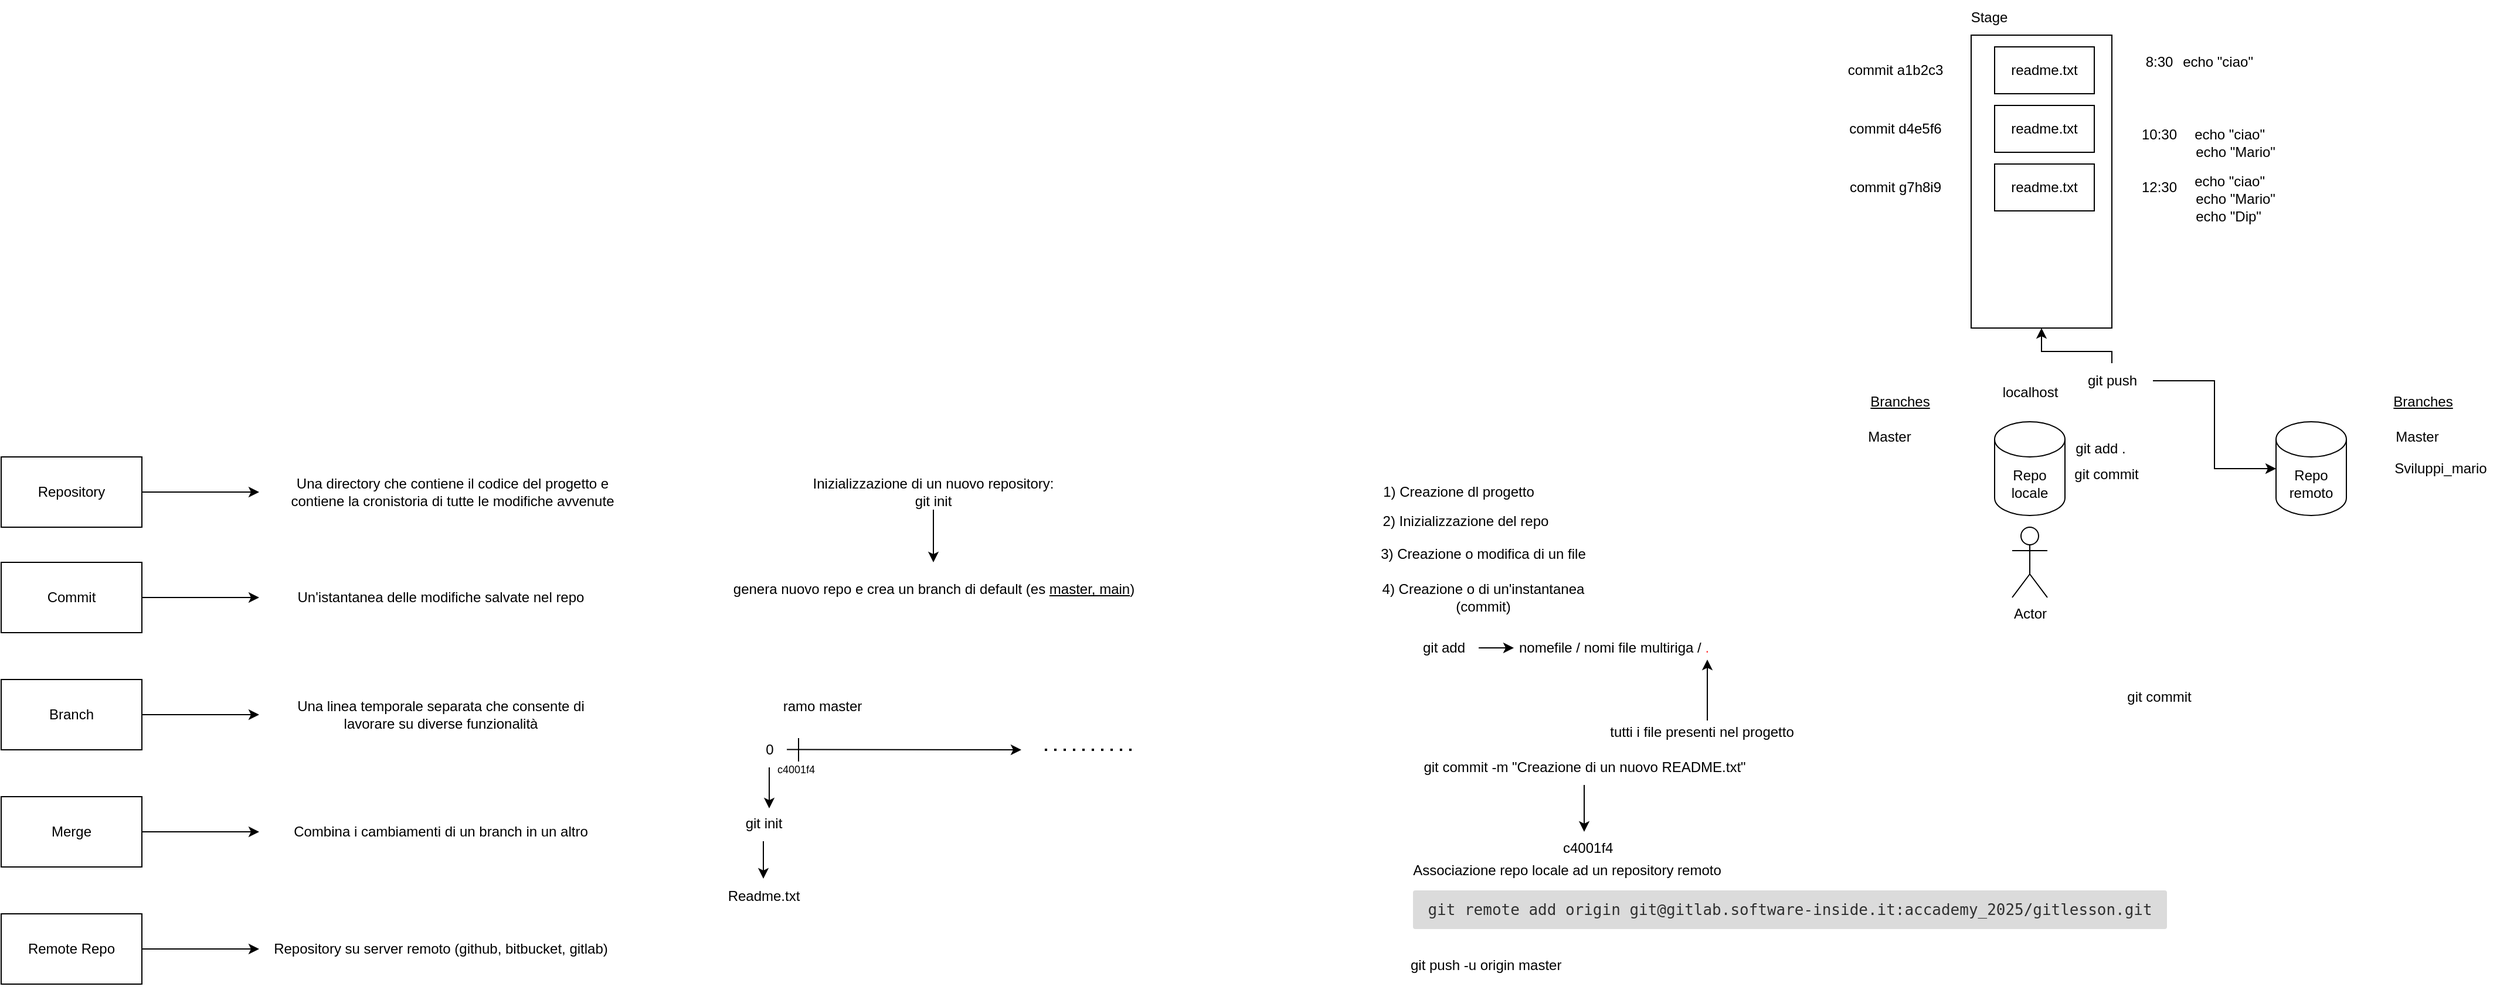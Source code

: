 <mxfile version="24.7.8" pages="16">
  <diagram name="Pagina-1" id="xh6blAOfwzu0ImVGuumN">
    <mxGraphModel dx="819" dy="1657" grid="1" gridSize="10" guides="1" tooltips="1" connect="1" arrows="1" fold="1" page="1" pageScale="1" pageWidth="827" pageHeight="1169" math="0" shadow="0">
      <root>
        <mxCell id="0" />
        <mxCell id="1" parent="0" />
        <mxCell id="xBplH1Px4NUDm6UFaTmL-6" style="edgeStyle=orthogonalEdgeStyle;rounded=0;orthogonalLoop=1;jettySize=auto;html=1;" edge="1" parent="1" source="xBplH1Px4NUDm6UFaTmL-1">
          <mxGeometry relative="1" as="geometry">
            <mxPoint x="290" y="140" as="targetPoint" />
          </mxGeometry>
        </mxCell>
        <mxCell id="xBplH1Px4NUDm6UFaTmL-1" value="Repository" style="rounded=0;whiteSpace=wrap;html=1;" vertex="1" parent="1">
          <mxGeometry x="70" y="110" width="120" height="60" as="geometry" />
        </mxCell>
        <mxCell id="xBplH1Px4NUDm6UFaTmL-8" style="edgeStyle=orthogonalEdgeStyle;rounded=0;orthogonalLoop=1;jettySize=auto;html=1;" edge="1" parent="1" source="xBplH1Px4NUDm6UFaTmL-2">
          <mxGeometry relative="1" as="geometry">
            <mxPoint x="290" y="230" as="targetPoint" />
          </mxGeometry>
        </mxCell>
        <mxCell id="xBplH1Px4NUDm6UFaTmL-2" value="Commit" style="rounded=0;whiteSpace=wrap;html=1;" vertex="1" parent="1">
          <mxGeometry x="70" y="200" width="120" height="60" as="geometry" />
        </mxCell>
        <mxCell id="xBplH1Px4NUDm6UFaTmL-10" style="edgeStyle=orthogonalEdgeStyle;rounded=0;orthogonalLoop=1;jettySize=auto;html=1;" edge="1" parent="1" source="xBplH1Px4NUDm6UFaTmL-3">
          <mxGeometry relative="1" as="geometry">
            <mxPoint x="290" y="330" as="targetPoint" />
          </mxGeometry>
        </mxCell>
        <mxCell id="xBplH1Px4NUDm6UFaTmL-3" value="Branch" style="rounded=0;whiteSpace=wrap;html=1;" vertex="1" parent="1">
          <mxGeometry x="70" y="300" width="120" height="60" as="geometry" />
        </mxCell>
        <mxCell id="xBplH1Px4NUDm6UFaTmL-12" style="edgeStyle=orthogonalEdgeStyle;rounded=0;orthogonalLoop=1;jettySize=auto;html=1;" edge="1" parent="1" source="xBplH1Px4NUDm6UFaTmL-4">
          <mxGeometry relative="1" as="geometry">
            <mxPoint x="290" y="430" as="targetPoint" />
          </mxGeometry>
        </mxCell>
        <mxCell id="xBplH1Px4NUDm6UFaTmL-4" value="Merge" style="rounded=0;whiteSpace=wrap;html=1;" vertex="1" parent="1">
          <mxGeometry x="70" y="400" width="120" height="60" as="geometry" />
        </mxCell>
        <mxCell id="xBplH1Px4NUDm6UFaTmL-14" style="edgeStyle=orthogonalEdgeStyle;rounded=0;orthogonalLoop=1;jettySize=auto;html=1;" edge="1" parent="1" source="xBplH1Px4NUDm6UFaTmL-5">
          <mxGeometry relative="1" as="geometry">
            <mxPoint x="290" y="530" as="targetPoint" />
          </mxGeometry>
        </mxCell>
        <mxCell id="xBplH1Px4NUDm6UFaTmL-5" value="Remote Repo" style="rounded=0;whiteSpace=wrap;html=1;" vertex="1" parent="1">
          <mxGeometry x="70" y="500" width="120" height="60" as="geometry" />
        </mxCell>
        <mxCell id="xBplH1Px4NUDm6UFaTmL-7" value="Una directory che contiene il codice del progetto e contiene la cronistoria di tutte le modifiche avvenute" style="text;html=1;align=center;verticalAlign=middle;whiteSpace=wrap;rounded=0;" vertex="1" parent="1">
          <mxGeometry x="300" y="125" width="310" height="30" as="geometry" />
        </mxCell>
        <mxCell id="xBplH1Px4NUDm6UFaTmL-9" value="Un&#39;istantanea delle modifiche salvate nel repo" style="text;html=1;align=center;verticalAlign=middle;whiteSpace=wrap;rounded=0;" vertex="1" parent="1">
          <mxGeometry x="300" y="215" width="290" height="30" as="geometry" />
        </mxCell>
        <mxCell id="xBplH1Px4NUDm6UFaTmL-11" value="Una linea temporale separata che consente di lavorare su diverse funzionalità" style="text;html=1;align=center;verticalAlign=middle;whiteSpace=wrap;rounded=0;" vertex="1" parent="1">
          <mxGeometry x="300" y="315" width="290" height="30" as="geometry" />
        </mxCell>
        <mxCell id="xBplH1Px4NUDm6UFaTmL-13" value="Combina i cambiamenti di un branch in un altro" style="text;html=1;align=center;verticalAlign=middle;whiteSpace=wrap;rounded=0;" vertex="1" parent="1">
          <mxGeometry x="300" y="415" width="290" height="30" as="geometry" />
        </mxCell>
        <mxCell id="xBplH1Px4NUDm6UFaTmL-15" value="Repository su server remoto (github, bitbucket, gitlab)" style="text;html=1;align=center;verticalAlign=middle;whiteSpace=wrap;rounded=0;" vertex="1" parent="1">
          <mxGeometry x="300" y="515" width="290" height="30" as="geometry" />
        </mxCell>
        <mxCell id="xBplH1Px4NUDm6UFaTmL-17" style="edgeStyle=orthogonalEdgeStyle;rounded=0;orthogonalLoop=1;jettySize=auto;html=1;" edge="1" parent="1" source="xBplH1Px4NUDm6UFaTmL-16">
          <mxGeometry relative="1" as="geometry">
            <mxPoint x="865" y="200" as="targetPoint" />
          </mxGeometry>
        </mxCell>
        <mxCell id="xBplH1Px4NUDm6UFaTmL-16" value="Inizializzazione di un nuovo repository:&lt;br&gt;git init" style="text;html=1;align=center;verticalAlign=middle;whiteSpace=wrap;rounded=0;" vertex="1" parent="1">
          <mxGeometry x="740" y="125" width="250" height="30" as="geometry" />
        </mxCell>
        <mxCell id="xBplH1Px4NUDm6UFaTmL-18" value="genera nuovo repo e crea un branch di default (es &lt;u&gt;master, main&lt;/u&gt;)" style="text;html=1;align=center;verticalAlign=middle;resizable=0;points=[];autosize=1;strokeColor=none;fillColor=none;" vertex="1" parent="1">
          <mxGeometry x="680" y="208" width="370" height="30" as="geometry" />
        </mxCell>
        <mxCell id="xBplH1Px4NUDm6UFaTmL-23" style="edgeStyle=orthogonalEdgeStyle;rounded=0;orthogonalLoop=1;jettySize=auto;html=1;" edge="1" parent="1" source="xBplH1Px4NUDm6UFaTmL-20">
          <mxGeometry relative="1" as="geometry">
            <mxPoint x="725" y="410" as="targetPoint" />
          </mxGeometry>
        </mxCell>
        <mxCell id="xBplH1Px4NUDm6UFaTmL-20" value="0" style="text;html=1;align=center;verticalAlign=middle;resizable=0;points=[];autosize=1;strokeColor=none;fillColor=none;" vertex="1" parent="1">
          <mxGeometry x="710" y="345" width="30" height="30" as="geometry" />
        </mxCell>
        <mxCell id="xBplH1Px4NUDm6UFaTmL-21" value="ramo master" style="text;html=1;align=center;verticalAlign=middle;resizable=0;points=[];autosize=1;strokeColor=none;fillColor=none;" vertex="1" parent="1">
          <mxGeometry x="725" y="308" width="90" height="30" as="geometry" />
        </mxCell>
        <mxCell id="xBplH1Px4NUDm6UFaTmL-22" value="" style="endArrow=classic;html=1;rounded=0;" edge="1" parent="1">
          <mxGeometry width="50" height="50" relative="1" as="geometry">
            <mxPoint x="740" y="359.71" as="sourcePoint" />
            <mxPoint x="940" y="360" as="targetPoint" />
          </mxGeometry>
        </mxCell>
        <mxCell id="xBplH1Px4NUDm6UFaTmL-25" style="edgeStyle=orthogonalEdgeStyle;rounded=0;orthogonalLoop=1;jettySize=auto;html=1;" edge="1" parent="1" source="xBplH1Px4NUDm6UFaTmL-24">
          <mxGeometry relative="1" as="geometry">
            <mxPoint x="720" y="470" as="targetPoint" />
          </mxGeometry>
        </mxCell>
        <mxCell id="xBplH1Px4NUDm6UFaTmL-24" value="git init" style="text;html=1;align=center;verticalAlign=middle;resizable=0;points=[];autosize=1;strokeColor=none;fillColor=none;" vertex="1" parent="1">
          <mxGeometry x="695" y="408" width="50" height="30" as="geometry" />
        </mxCell>
        <mxCell id="xBplH1Px4NUDm6UFaTmL-26" value="Readme.txt" style="text;html=1;align=center;verticalAlign=middle;resizable=0;points=[];autosize=1;strokeColor=none;fillColor=none;" vertex="1" parent="1">
          <mxGeometry x="680" y="470" width="80" height="30" as="geometry" />
        </mxCell>
        <mxCell id="xBplH1Px4NUDm6UFaTmL-27" value="" style="endArrow=none;dashed=1;html=1;dashPattern=1 3;strokeWidth=2;rounded=0;" edge="1" parent="1">
          <mxGeometry width="50" height="50" relative="1" as="geometry">
            <mxPoint x="960" y="360" as="sourcePoint" />
            <mxPoint x="1040" y="360" as="targetPoint" />
          </mxGeometry>
        </mxCell>
        <mxCell id="xBplH1Px4NUDm6UFaTmL-28" value="1) Creazione dl progetto" style="text;html=1;align=center;verticalAlign=middle;whiteSpace=wrap;rounded=0;" vertex="1" parent="1">
          <mxGeometry x="1228" y="125" width="170" height="30" as="geometry" />
        </mxCell>
        <mxCell id="xBplH1Px4NUDm6UFaTmL-29" value="2) Inizializzazione del repo" style="text;html=1;align=center;verticalAlign=middle;whiteSpace=wrap;rounded=0;" vertex="1" parent="1">
          <mxGeometry x="1234" y="150" width="170" height="30" as="geometry" />
        </mxCell>
        <mxCell id="xBplH1Px4NUDm6UFaTmL-30" value="3) Creazione o modifica di un file" style="text;html=1;align=center;verticalAlign=middle;whiteSpace=wrap;rounded=0;" vertex="1" parent="1">
          <mxGeometry x="1238" y="178" width="192" height="30" as="geometry" />
        </mxCell>
        <mxCell id="xBplH1Px4NUDm6UFaTmL-31" value="4) Creazione o di un&#39;instantanea (commit)" style="text;html=1;align=center;verticalAlign=middle;whiteSpace=wrap;rounded=0;" vertex="1" parent="1">
          <mxGeometry x="1238" y="215" width="192" height="30" as="geometry" />
        </mxCell>
        <mxCell id="xBplH1Px4NUDm6UFaTmL-33" style="edgeStyle=orthogonalEdgeStyle;rounded=0;orthogonalLoop=1;jettySize=auto;html=1;" edge="1" parent="1" source="xBplH1Px4NUDm6UFaTmL-32">
          <mxGeometry relative="1" as="geometry">
            <mxPoint x="1360" y="273" as="targetPoint" />
          </mxGeometry>
        </mxCell>
        <mxCell id="xBplH1Px4NUDm6UFaTmL-32" value="git add" style="text;html=1;align=center;verticalAlign=middle;resizable=0;points=[];autosize=1;strokeColor=none;fillColor=none;" vertex="1" parent="1">
          <mxGeometry x="1270" y="258" width="60" height="30" as="geometry" />
        </mxCell>
        <mxCell id="xBplH1Px4NUDm6UFaTmL-34" value="nomefile / nomi file multiriga / &lt;font color=&quot;#ff3333&quot;&gt;.&lt;/font&gt;" style="text;html=1;align=center;verticalAlign=middle;resizable=0;points=[];autosize=1;strokeColor=none;fillColor=none;" vertex="1" parent="1">
          <mxGeometry x="1350" y="258" width="190" height="30" as="geometry" />
        </mxCell>
        <mxCell id="xBplH1Px4NUDm6UFaTmL-35" value="" style="endArrow=classic;html=1;rounded=0;" edge="1" parent="1">
          <mxGeometry width="50" height="50" relative="1" as="geometry">
            <mxPoint x="1525" y="335" as="sourcePoint" />
            <mxPoint x="1525" y="283" as="targetPoint" />
          </mxGeometry>
        </mxCell>
        <mxCell id="xBplH1Px4NUDm6UFaTmL-36" value="tutti i file presenti nel progetto" style="text;html=1;align=center;verticalAlign=middle;resizable=0;points=[];autosize=1;strokeColor=none;fillColor=none;" vertex="1" parent="1">
          <mxGeometry x="1430" y="330" width="180" height="30" as="geometry" />
        </mxCell>
        <mxCell id="xBplH1Px4NUDm6UFaTmL-38" style="edgeStyle=orthogonalEdgeStyle;rounded=0;orthogonalLoop=1;jettySize=auto;html=1;" edge="1" parent="1" source="xBplH1Px4NUDm6UFaTmL-37">
          <mxGeometry relative="1" as="geometry">
            <mxPoint x="1420" y="430" as="targetPoint" />
          </mxGeometry>
        </mxCell>
        <mxCell id="xBplH1Px4NUDm6UFaTmL-37" value="git commit -m &quot;Creazione di un nuovo README.txt&quot;" style="text;html=1;align=center;verticalAlign=middle;resizable=0;points=[];autosize=1;strokeColor=none;fillColor=none;" vertex="1" parent="1">
          <mxGeometry x="1270" y="360" width="300" height="30" as="geometry" />
        </mxCell>
        <mxCell id="xBplH1Px4NUDm6UFaTmL-39" value="c4001f4" style="text;whiteSpace=wrap;" vertex="1" parent="1">
          <mxGeometry x="1400" y="430" width="80" height="40" as="geometry" />
        </mxCell>
        <mxCell id="xBplH1Px4NUDm6UFaTmL-40" value="c4001f4" style="text;whiteSpace=wrap;fontSize=9;" vertex="1" parent="1">
          <mxGeometry x="730" y="365" width="50" height="10" as="geometry" />
        </mxCell>
        <mxCell id="xBplH1Px4NUDm6UFaTmL-41" value="" style="endArrow=none;html=1;rounded=0;" edge="1" parent="1">
          <mxGeometry width="50" height="50" relative="1" as="geometry">
            <mxPoint x="750" y="370" as="sourcePoint" />
            <mxPoint x="750" y="350" as="targetPoint" />
          </mxGeometry>
        </mxCell>
        <mxCell id="xBplH1Px4NUDm6UFaTmL-42" value="&lt;pre style=&quot;box-sizing: border-box; font-family: Menlo, &amp;quot;DejaVu Sans Mono&amp;quot;, &amp;quot;Liberation Mono&amp;quot;, Consolas, &amp;quot;Ubuntu Mono&amp;quot;, &amp;quot;Courier New&amp;quot;, &amp;quot;andale mono&amp;quot;, &amp;quot;lucida console&amp;quot;, monospace; font-size: 0.812rem; margin-top: 0px; margin-bottom: 8px; overflow: auto; color: rgb(48, 48, 48); padding: 8px 12px; word-break: break-all; overflow-wrap: break-word; border: 1px solid rgb(219, 219, 219); border-radius: 2px; text-align: left; background-color: rgb(219, 219, 219) !important;&quot; class=&quot;bg-light&quot;&gt;git remote add origin &lt;span style=&quot;box-sizing: border-box;&quot; class=&quot;js-clone&quot;&gt;git@gitlab.software-inside.it:accademy_2025/gitlesson.git&lt;/span&gt;&lt;/pre&gt;" style="text;html=1;align=center;verticalAlign=middle;resizable=0;points=[];autosize=1;strokeColor=none;fillColor=none;" vertex="1" parent="1">
          <mxGeometry x="1260" y="470" width="670" height="60" as="geometry" />
        </mxCell>
        <mxCell id="xBplH1Px4NUDm6UFaTmL-43" value="Associazione repo locale ad un repository remoto" style="text;html=1;align=center;verticalAlign=middle;resizable=0;points=[];autosize=1;strokeColor=none;fillColor=none;" vertex="1" parent="1">
          <mxGeometry x="1260" y="448" width="290" height="30" as="geometry" />
        </mxCell>
        <mxCell id="xBplH1Px4NUDm6UFaTmL-44" value="git push -u origin master" style="text;whiteSpace=wrap;" vertex="1" parent="1">
          <mxGeometry x="1270" y="530" width="160" height="40" as="geometry" />
        </mxCell>
        <mxCell id="xBplH1Px4NUDm6UFaTmL-45" value="Repo locale" style="shape=cylinder3;whiteSpace=wrap;html=1;boundedLbl=1;backgroundOutline=1;size=15;" vertex="1" parent="1">
          <mxGeometry x="1770" y="80" width="60" height="80" as="geometry" />
        </mxCell>
        <mxCell id="xBplH1Px4NUDm6UFaTmL-46" value="Repo remoto" style="shape=cylinder3;whiteSpace=wrap;html=1;boundedLbl=1;backgroundOutline=1;size=15;" vertex="1" parent="1">
          <mxGeometry x="2010" y="80" width="60" height="80" as="geometry" />
        </mxCell>
        <mxCell id="xBplH1Px4NUDm6UFaTmL-47" value="localhost" style="text;html=1;align=center;verticalAlign=middle;resizable=0;points=[];autosize=1;strokeColor=none;fillColor=none;" vertex="1" parent="1">
          <mxGeometry x="1765" y="40" width="70" height="30" as="geometry" />
        </mxCell>
        <mxCell id="xBplH1Px4NUDm6UFaTmL-48" value="Actor" style="shape=umlActor;verticalLabelPosition=bottom;verticalAlign=top;html=1;outlineConnect=0;" vertex="1" parent="1">
          <mxGeometry x="1785" y="170" width="30" height="60" as="geometry" />
        </mxCell>
        <mxCell id="xBplH1Px4NUDm6UFaTmL-49" value="git add ." style="text;html=1;align=center;verticalAlign=middle;resizable=0;points=[];autosize=1;strokeColor=none;fillColor=none;" vertex="1" parent="1">
          <mxGeometry x="1825" y="88" width="70" height="30" as="geometry" />
        </mxCell>
        <mxCell id="xBplH1Px4NUDm6UFaTmL-50" value="git commit" style="text;html=1;align=center;verticalAlign=middle;resizable=0;points=[];autosize=1;strokeColor=none;fillColor=none;" vertex="1" parent="1">
          <mxGeometry x="1825" y="110" width="80" height="30" as="geometry" />
        </mxCell>
        <mxCell id="xBplH1Px4NUDm6UFaTmL-51" value="git commit" style="text;html=1;align=center;verticalAlign=middle;resizable=0;points=[];autosize=1;strokeColor=none;fillColor=none;" vertex="1" parent="1">
          <mxGeometry x="1870" y="300" width="80" height="30" as="geometry" />
        </mxCell>
        <mxCell id="xBplH1Px4NUDm6UFaTmL-55" value="" style="rounded=0;whiteSpace=wrap;html=1;" vertex="1" parent="1">
          <mxGeometry x="1750" y="-250" width="120" height="250" as="geometry" />
        </mxCell>
        <mxCell id="xBplH1Px4NUDm6UFaTmL-56" value="readme.txt" style="rounded=0;whiteSpace=wrap;html=1;" vertex="1" parent="1">
          <mxGeometry x="1770" y="-240" width="85" height="40" as="geometry" />
        </mxCell>
        <mxCell id="xBplH1Px4NUDm6UFaTmL-57" value="readme.txt" style="rounded=0;whiteSpace=wrap;html=1;" vertex="1" parent="1">
          <mxGeometry x="1770" y="-190" width="85" height="40" as="geometry" />
        </mxCell>
        <mxCell id="xBplH1Px4NUDm6UFaTmL-58" value="readme.txt" style="rounded=0;whiteSpace=wrap;html=1;" vertex="1" parent="1">
          <mxGeometry x="1770" y="-140" width="85" height="40" as="geometry" />
        </mxCell>
        <mxCell id="xBplH1Px4NUDm6UFaTmL-59" value="commit a1b2c3" style="text;html=1;align=center;verticalAlign=middle;resizable=0;points=[];autosize=1;strokeColor=none;fillColor=none;" vertex="1" parent="1">
          <mxGeometry x="1635" y="-235" width="100" height="30" as="geometry" />
        </mxCell>
        <mxCell id="xBplH1Px4NUDm6UFaTmL-60" value="commit d4e5f6" style="text;html=1;align=center;verticalAlign=middle;resizable=0;points=[];autosize=1;strokeColor=none;fillColor=none;" vertex="1" parent="1">
          <mxGeometry x="1635" y="-185" width="100" height="30" as="geometry" />
        </mxCell>
        <mxCell id="xBplH1Px4NUDm6UFaTmL-61" value="commit g7h8i9" style="text;html=1;align=center;verticalAlign=middle;resizable=0;points=[];autosize=1;strokeColor=none;fillColor=none;" vertex="1" parent="1">
          <mxGeometry x="1635" y="-135" width="100" height="30" as="geometry" />
        </mxCell>
        <mxCell id="xBplH1Px4NUDm6UFaTmL-62" value="Stage" style="text;html=1;align=center;verticalAlign=middle;resizable=0;points=[];autosize=1;strokeColor=none;fillColor=none;" vertex="1" parent="1">
          <mxGeometry x="1740" y="-280" width="50" height="30" as="geometry" />
        </mxCell>
        <mxCell id="xBplH1Px4NUDm6UFaTmL-63" value="8:30" style="text;html=1;align=center;verticalAlign=middle;resizable=0;points=[];autosize=1;strokeColor=none;fillColor=none;" vertex="1" parent="1">
          <mxGeometry x="1885" y="-242" width="50" height="30" as="geometry" />
        </mxCell>
        <mxCell id="xBplH1Px4NUDm6UFaTmL-64" value="10:30" style="text;html=1;align=center;verticalAlign=middle;resizable=0;points=[];autosize=1;strokeColor=none;fillColor=none;" vertex="1" parent="1">
          <mxGeometry x="1885" y="-180" width="50" height="30" as="geometry" />
        </mxCell>
        <mxCell id="xBplH1Px4NUDm6UFaTmL-65" value="12:30" style="text;html=1;align=center;verticalAlign=middle;resizable=0;points=[];autosize=1;strokeColor=none;fillColor=none;" vertex="1" parent="1">
          <mxGeometry x="1885" y="-135" width="50" height="30" as="geometry" />
        </mxCell>
        <mxCell id="xBplH1Px4NUDm6UFaTmL-66" value="echo &quot;ciao&quot;" style="text;html=1;align=center;verticalAlign=middle;resizable=0;points=[];autosize=1;strokeColor=none;fillColor=none;" vertex="1" parent="1">
          <mxGeometry x="1920" y="-242" width="80" height="30" as="geometry" />
        </mxCell>
        <mxCell id="xBplH1Px4NUDm6UFaTmL-67" value="echo &quot;ciao&quot;" style="text;html=1;align=center;verticalAlign=middle;resizable=0;points=[];autosize=1;strokeColor=none;fillColor=none;" vertex="1" parent="1">
          <mxGeometry x="1930" y="-180" width="80" height="30" as="geometry" />
        </mxCell>
        <mxCell id="xBplH1Px4NUDm6UFaTmL-68" value="echo &quot;Mario&quot;" style="text;html=1;align=center;verticalAlign=middle;resizable=0;points=[];autosize=1;strokeColor=none;fillColor=none;" vertex="1" parent="1">
          <mxGeometry x="1930" y="-165" width="90" height="30" as="geometry" />
        </mxCell>
        <mxCell id="xBplH1Px4NUDm6UFaTmL-69" value="echo &quot;ciao&quot;" style="text;html=1;align=center;verticalAlign=middle;resizable=0;points=[];autosize=1;strokeColor=none;fillColor=none;" vertex="1" parent="1">
          <mxGeometry x="1930" y="-140" width="80" height="30" as="geometry" />
        </mxCell>
        <mxCell id="xBplH1Px4NUDm6UFaTmL-70" value="echo &quot;Mario&quot;" style="text;html=1;align=center;verticalAlign=middle;resizable=0;points=[];autosize=1;strokeColor=none;fillColor=none;" vertex="1" parent="1">
          <mxGeometry x="1930" y="-125" width="90" height="30" as="geometry" />
        </mxCell>
        <mxCell id="xBplH1Px4NUDm6UFaTmL-71" value="echo &quot;Dip&quot;" style="text;html=1;align=center;verticalAlign=middle;resizable=0;points=[];autosize=1;strokeColor=none;fillColor=none;" vertex="1" parent="1">
          <mxGeometry x="1929" y="-110" width="80" height="30" as="geometry" />
        </mxCell>
        <mxCell id="xBplH1Px4NUDm6UFaTmL-73" style="edgeStyle=orthogonalEdgeStyle;rounded=0;orthogonalLoop=1;jettySize=auto;html=1;entryX=0;entryY=0.5;entryDx=0;entryDy=0;entryPerimeter=0;" edge="1" parent="1" source="xBplH1Px4NUDm6UFaTmL-72" target="xBplH1Px4NUDm6UFaTmL-46">
          <mxGeometry relative="1" as="geometry">
            <mxPoint x="2000" y="145" as="targetPoint" />
          </mxGeometry>
        </mxCell>
        <mxCell id="xBplH1Px4NUDm6UFaTmL-74" style="edgeStyle=orthogonalEdgeStyle;rounded=0;orthogonalLoop=1;jettySize=auto;html=1;" edge="1" parent="1" source="xBplH1Px4NUDm6UFaTmL-72" target="xBplH1Px4NUDm6UFaTmL-55">
          <mxGeometry relative="1" as="geometry">
            <Array as="points">
              <mxPoint x="1870" y="20" />
              <mxPoint x="1810" y="20" />
            </Array>
          </mxGeometry>
        </mxCell>
        <mxCell id="xBplH1Px4NUDm6UFaTmL-72" value="git push" style="text;html=1;align=center;verticalAlign=middle;resizable=0;points=[];autosize=1;strokeColor=none;fillColor=none;" vertex="1" parent="1">
          <mxGeometry x="1835" y="30" width="70" height="30" as="geometry" />
        </mxCell>
        <mxCell id="xBplH1Px4NUDm6UFaTmL-75" value="Master" style="text;html=1;align=center;verticalAlign=middle;resizable=0;points=[];autosize=1;strokeColor=none;fillColor=none;" vertex="1" parent="1">
          <mxGeometry x="1650" y="78" width="60" height="30" as="geometry" />
        </mxCell>
        <mxCell id="xBplH1Px4NUDm6UFaTmL-76" value="Master" style="text;html=1;align=center;verticalAlign=middle;resizable=0;points=[];autosize=1;strokeColor=none;fillColor=none;" vertex="1" parent="1">
          <mxGeometry x="2100" y="78" width="60" height="30" as="geometry" />
        </mxCell>
        <mxCell id="xBplH1Px4NUDm6UFaTmL-77" value="Sviluppi_mario" style="text;html=1;align=center;verticalAlign=middle;resizable=0;points=[];autosize=1;strokeColor=none;fillColor=none;" vertex="1" parent="1">
          <mxGeometry x="2100" y="105" width="100" height="30" as="geometry" />
        </mxCell>
        <mxCell id="xBplH1Px4NUDm6UFaTmL-78" value="Branches" style="text;html=1;align=center;verticalAlign=middle;resizable=0;points=[];autosize=1;strokeColor=none;fillColor=none;fontStyle=4" vertex="1" parent="1">
          <mxGeometry x="2100" y="48" width="70" height="30" as="geometry" />
        </mxCell>
        <mxCell id="xBplH1Px4NUDm6UFaTmL-79" value="Branches" style="text;html=1;align=center;verticalAlign=middle;resizable=0;points=[];autosize=1;strokeColor=none;fillColor=none;fontStyle=4" vertex="1" parent="1">
          <mxGeometry x="1654" y="48" width="70" height="30" as="geometry" />
        </mxCell>
      </root>
    </mxGraphModel>
  </diagram>
  <diagram id="ew7J9TwRGHDIzCbt2a1W" name="Array">
    <mxGraphModel dx="844" dy="502" grid="1" gridSize="10" guides="1" tooltips="1" connect="1" arrows="1" fold="1" page="1" pageScale="1" pageWidth="827" pageHeight="1169" math="0" shadow="0">
      <root>
        <mxCell id="0" />
        <mxCell id="1" parent="0" />
        <mxCell id="at2BEjWeDC05Kh9fZJk6-7" style="edgeStyle=orthogonalEdgeStyle;rounded=0;orthogonalLoop=1;jettySize=auto;html=1;" edge="1" parent="1" source="at2BEjWeDC05Kh9fZJk6-1">
          <mxGeometry relative="1" as="geometry">
            <mxPoint x="115" y="200.0" as="targetPoint" />
          </mxGeometry>
        </mxCell>
        <mxCell id="at2BEjWeDC05Kh9fZJk6-1" value="for" style="rounded=0;whiteSpace=wrap;html=1;" vertex="1" parent="1">
          <mxGeometry x="80" y="240" width="70" height="60" as="geometry" />
        </mxCell>
        <mxCell id="at2BEjWeDC05Kh9fZJk6-9" style="edgeStyle=orthogonalEdgeStyle;rounded=0;orthogonalLoop=1;jettySize=auto;html=1;" edge="1" parent="1" source="at2BEjWeDC05Kh9fZJk6-2">
          <mxGeometry relative="1" as="geometry">
            <mxPoint x="250" y="200" as="targetPoint" />
          </mxGeometry>
        </mxCell>
        <mxCell id="at2BEjWeDC05Kh9fZJk6-2" value="i:=0" style="rounded=0;whiteSpace=wrap;html=1;" vertex="1" parent="1">
          <mxGeometry x="190" y="240" width="120" height="60" as="geometry" />
        </mxCell>
        <mxCell id="at2BEjWeDC05Kh9fZJk6-12" style="edgeStyle=orthogonalEdgeStyle;rounded=0;orthogonalLoop=1;jettySize=auto;html=1;" edge="1" parent="1" source="at2BEjWeDC05Kh9fZJk6-3">
          <mxGeometry relative="1" as="geometry">
            <mxPoint x="370.0" y="340.0" as="targetPoint" />
          </mxGeometry>
        </mxCell>
        <mxCell id="at2BEjWeDC05Kh9fZJk6-3" value=";" style="rounded=0;whiteSpace=wrap;html=1;" vertex="1" parent="1">
          <mxGeometry x="350" y="240" width="40" height="60" as="geometry" />
        </mxCell>
        <mxCell id="at2BEjWeDC05Kh9fZJk6-14" style="edgeStyle=orthogonalEdgeStyle;rounded=0;orthogonalLoop=1;jettySize=auto;html=1;" edge="1" parent="1" source="at2BEjWeDC05Kh9fZJk6-4">
          <mxGeometry relative="1" as="geometry">
            <mxPoint x="490.0" y="200.0" as="targetPoint" />
          </mxGeometry>
        </mxCell>
        <mxCell id="at2BEjWeDC05Kh9fZJk6-4" value="i &amp;lt; 3" style="rounded=0;whiteSpace=wrap;html=1;" vertex="1" parent="1">
          <mxGeometry x="430" y="240" width="120" height="60" as="geometry" />
        </mxCell>
        <mxCell id="at2BEjWeDC05Kh9fZJk6-16" style="edgeStyle=orthogonalEdgeStyle;rounded=0;orthogonalLoop=1;jettySize=auto;html=1;" edge="1" parent="1" source="at2BEjWeDC05Kh9fZJk6-5">
          <mxGeometry relative="1" as="geometry">
            <mxPoint x="600.0" y="340.0" as="targetPoint" />
          </mxGeometry>
        </mxCell>
        <mxCell id="at2BEjWeDC05Kh9fZJk6-5" value=";" style="rounded=0;whiteSpace=wrap;html=1;" vertex="1" parent="1">
          <mxGeometry x="580" y="240" width="40" height="60" as="geometry" />
        </mxCell>
        <mxCell id="at2BEjWeDC05Kh9fZJk6-18" style="edgeStyle=orthogonalEdgeStyle;rounded=0;orthogonalLoop=1;jettySize=auto;html=1;" edge="1" parent="1" source="at2BEjWeDC05Kh9fZJk6-6">
          <mxGeometry relative="1" as="geometry">
            <mxPoint x="730.0" y="200.0" as="targetPoint" />
          </mxGeometry>
        </mxCell>
        <mxCell id="at2BEjWeDC05Kh9fZJk6-6" value="i++" style="rounded=0;whiteSpace=wrap;html=1;" vertex="1" parent="1">
          <mxGeometry x="670" y="240" width="120" height="60" as="geometry" />
        </mxCell>
        <mxCell id="at2BEjWeDC05Kh9fZJk6-8" value="Keyword" style="text;html=1;align=center;verticalAlign=middle;resizable=0;points=[];autosize=1;strokeColor=none;fillColor=none;" vertex="1" parent="1">
          <mxGeometry x="80" y="168" width="70" height="30" as="geometry" />
        </mxCell>
        <mxCell id="at2BEjWeDC05Kh9fZJk6-10" value="dichiarazione con inizializzazione" style="text;html=1;align=center;verticalAlign=middle;resizable=0;points=[];autosize=1;strokeColor=none;fillColor=none;" vertex="1" parent="1">
          <mxGeometry x="160" y="160" width="200" height="30" as="geometry" />
        </mxCell>
        <mxCell id="at2BEjWeDC05Kh9fZJk6-13" value="Semicolon" style="text;html=1;align=center;verticalAlign=middle;resizable=0;points=[];autosize=1;strokeColor=none;fillColor=none;" vertex="1" parent="1">
          <mxGeometry x="330" y="348" width="80" height="30" as="geometry" />
        </mxCell>
        <mxCell id="at2BEjWeDC05Kh9fZJk6-15" value="Condizione" style="text;html=1;align=center;verticalAlign=middle;resizable=0;points=[];autosize=1;strokeColor=none;fillColor=none;" vertex="1" parent="1">
          <mxGeometry x="440" y="168" width="80" height="30" as="geometry" />
        </mxCell>
        <mxCell id="at2BEjWeDC05Kh9fZJk6-17" value="Semicolon" style="text;html=1;align=center;verticalAlign=middle;resizable=0;points=[];autosize=1;strokeColor=none;fillColor=none;" vertex="1" parent="1">
          <mxGeometry x="550" y="348" width="80" height="30" as="geometry" />
        </mxCell>
        <mxCell id="at2BEjWeDC05Kh9fZJk6-19" value="Post dichiarazione (Counter)" style="text;html=1;align=center;verticalAlign=middle;resizable=0;points=[];autosize=1;strokeColor=none;fillColor=none;" vertex="1" parent="1">
          <mxGeometry x="630" y="168" width="180" height="30" as="geometry" />
        </mxCell>
        <mxCell id="at2BEjWeDC05Kh9fZJk6-20" style="edgeStyle=orthogonalEdgeStyle;rounded=0;orthogonalLoop=1;jettySize=auto;html=1;" edge="1" source="at2BEjWeDC05Kh9fZJk6-21" parent="1">
          <mxGeometry relative="1" as="geometry">
            <mxPoint x="125" y="440.0" as="targetPoint" />
          </mxGeometry>
        </mxCell>
        <mxCell id="at2BEjWeDC05Kh9fZJk6-21" value="for" style="rounded=0;whiteSpace=wrap;html=1;" vertex="1" parent="1">
          <mxGeometry x="90" y="480" width="70" height="60" as="geometry" />
        </mxCell>
        <mxCell id="at2BEjWeDC05Kh9fZJk6-22" style="edgeStyle=orthogonalEdgeStyle;rounded=0;orthogonalLoop=1;jettySize=auto;html=1;" edge="1" source="at2BEjWeDC05Kh9fZJk6-23" parent="1">
          <mxGeometry relative="1" as="geometry">
            <mxPoint x="230" y="440" as="targetPoint" />
          </mxGeometry>
        </mxCell>
        <mxCell id="at2BEjWeDC05Kh9fZJk6-23" value="key" style="rounded=0;whiteSpace=wrap;html=1;fillColor=#d5e8d4;strokeColor=#82b366;" vertex="1" parent="1">
          <mxGeometry x="170" y="480" width="120" height="60" as="geometry" />
        </mxCell>
        <mxCell id="at2BEjWeDC05Kh9fZJk6-25" value="," style="rounded=0;whiteSpace=wrap;html=1;" vertex="1" parent="1">
          <mxGeometry x="300" y="480" width="40" height="60" as="geometry" />
        </mxCell>
        <mxCell id="at2BEjWeDC05Kh9fZJk6-26" style="edgeStyle=orthogonalEdgeStyle;rounded=0;orthogonalLoop=1;jettySize=auto;html=1;" edge="1" source="at2BEjWeDC05Kh9fZJk6-27" parent="1">
          <mxGeometry relative="1" as="geometry">
            <mxPoint x="410.0" y="440.0" as="targetPoint" />
          </mxGeometry>
        </mxCell>
        <mxCell id="at2BEjWeDC05Kh9fZJk6-27" value="value" style="rounded=0;whiteSpace=wrap;html=1;fillColor=#e1d5e7;strokeColor=#9673a6;" vertex="1" parent="1">
          <mxGeometry x="350" y="480" width="120" height="60" as="geometry" />
        </mxCell>
        <mxCell id="at2BEjWeDC05Kh9fZJk6-29" value=":=" style="rounded=0;whiteSpace=wrap;html=1;" vertex="1" parent="1">
          <mxGeometry x="480" y="480" width="40" height="60" as="geometry" />
        </mxCell>
        <mxCell id="at2BEjWeDC05Kh9fZJk6-38" style="edgeStyle=orthogonalEdgeStyle;rounded=0;orthogonalLoop=1;jettySize=auto;html=1;" edge="1" parent="1" source="at2BEjWeDC05Kh9fZJk6-31">
          <mxGeometry relative="1" as="geometry">
            <mxPoint x="590.0" y="440" as="targetPoint" />
          </mxGeometry>
        </mxCell>
        <mxCell id="at2BEjWeDC05Kh9fZJk6-31" value="Range" style="rounded=0;whiteSpace=wrap;html=1;" vertex="1" parent="1">
          <mxGeometry x="530" y="480" width="120" height="60" as="geometry" />
        </mxCell>
        <mxCell id="at2BEjWeDC05Kh9fZJk6-32" value="Keyword" style="text;html=1;align=center;verticalAlign=middle;resizable=0;points=[];autosize=1;strokeColor=none;fillColor=none;" vertex="1" parent="1">
          <mxGeometry x="90" y="408" width="70" height="30" as="geometry" />
        </mxCell>
        <mxCell id="at2BEjWeDC05Kh9fZJk6-33" value="Indice" style="text;html=1;align=center;verticalAlign=middle;resizable=0;points=[];autosize=1;strokeColor=none;fillColor=none;" vertex="1" parent="1">
          <mxGeometry x="210" y="400" width="60" height="30" as="geometry" />
        </mxCell>
        <mxCell id="at2BEjWeDC05Kh9fZJk6-35" value="Condizione" style="text;html=1;align=center;verticalAlign=middle;resizable=0;points=[];autosize=1;strokeColor=none;fillColor=none;" vertex="1" parent="1">
          <mxGeometry x="360" y="408" width="80" height="30" as="geometry" />
        </mxCell>
        <mxCell id="at2BEjWeDC05Kh9fZJk6-36" value="Operatore di assegnazione" style="text;html=1;align=center;verticalAlign=middle;resizable=0;points=[];autosize=1;strokeColor=none;fillColor=none;" vertex="1" parent="1">
          <mxGeometry x="410" y="588" width="170" height="30" as="geometry" />
        </mxCell>
        <mxCell id="at2BEjWeDC05Kh9fZJk6-39" value="Keyword" style="text;html=1;align=center;verticalAlign=middle;resizable=0;points=[];autosize=1;strokeColor=none;fillColor=none;" vertex="1" parent="1">
          <mxGeometry x="545" y="408" width="70" height="30" as="geometry" />
        </mxCell>
        <mxCell id="at2BEjWeDC05Kh9fZJk6-40" style="edgeStyle=orthogonalEdgeStyle;rounded=0;orthogonalLoop=1;jettySize=auto;html=1;entryX=0.527;entryY=-0.039;entryDx=0;entryDy=0;entryPerimeter=0;" edge="1" parent="1" source="at2BEjWeDC05Kh9fZJk6-29" target="at2BEjWeDC05Kh9fZJk6-36">
          <mxGeometry relative="1" as="geometry" />
        </mxCell>
        <mxCell id="at2BEjWeDC05Kh9fZJk6-43" style="edgeStyle=orthogonalEdgeStyle;rounded=0;orthogonalLoop=1;jettySize=auto;html=1;" edge="1" parent="1" source="at2BEjWeDC05Kh9fZJk6-41">
          <mxGeometry relative="1" as="geometry">
            <mxPoint x="730.0" y="440" as="targetPoint" />
          </mxGeometry>
        </mxCell>
        <mxCell id="at2BEjWeDC05Kh9fZJk6-41" value="nome" style="rounded=0;whiteSpace=wrap;html=1;fontColor=#FF3333;" vertex="1" parent="1">
          <mxGeometry x="670" y="480" width="120" height="60" as="geometry" />
        </mxCell>
        <mxCell id="at2BEjWeDC05Kh9fZJk6-42" value="nome := &quot;Agnese&quot;" style="text;html=1;align=center;verticalAlign=middle;resizable=0;points=[];autosize=1;strokeColor=none;fillColor=none;" vertex="1" parent="1">
          <mxGeometry x="90" y="360" width="120" height="30" as="geometry" />
        </mxCell>
        <mxCell id="at2BEjWeDC05Kh9fZJk6-44" value="Sequence" style="text;html=1;align=center;verticalAlign=middle;resizable=0;points=[];autosize=1;strokeColor=none;fillColor=none;" vertex="1" parent="1">
          <mxGeometry x="685" y="408" width="80" height="30" as="geometry" />
        </mxCell>
        <mxCell id="at2BEjWeDC05Kh9fZJk6-45" value="Index" style="rounded=0;whiteSpace=wrap;html=1;fillColor=#d5e8d4;strokeColor=#82b366;" vertex="1" parent="1">
          <mxGeometry x="90" y="660" width="120" height="60" as="geometry" />
        </mxCell>
        <mxCell id="at2BEjWeDC05Kh9fZJk6-46" value="0" style="rounded=0;whiteSpace=wrap;html=1;" vertex="1" parent="1">
          <mxGeometry x="230" y="660" width="30" height="60" as="geometry" />
        </mxCell>
        <mxCell id="at2BEjWeDC05Kh9fZJk6-47" value="Carattere" style="rounded=0;whiteSpace=wrap;html=1;fillColor=#e1d5e7;strokeColor=#9673a6;" vertex="1" parent="1">
          <mxGeometry x="280" y="660" width="120" height="60" as="geometry" />
        </mxCell>
        <mxCell id="at2BEjWeDC05Kh9fZJk6-48" value="A" style="rounded=0;whiteSpace=wrap;html=1;" vertex="1" parent="1">
          <mxGeometry x="414" y="660" width="30" height="60" as="geometry" />
        </mxCell>
        <mxCell id="at2BEjWeDC05Kh9fZJk6-49" value="Index" style="rounded=0;whiteSpace=wrap;html=1;" vertex="1" parent="1">
          <mxGeometry x="90" y="740" width="120" height="60" as="geometry" />
        </mxCell>
        <mxCell id="at2BEjWeDC05Kh9fZJk6-50" value="1" style="rounded=0;whiteSpace=wrap;html=1;" vertex="1" parent="1">
          <mxGeometry x="230" y="740" width="30" height="60" as="geometry" />
        </mxCell>
        <mxCell id="at2BEjWeDC05Kh9fZJk6-51" value="Carattere" style="rounded=0;whiteSpace=wrap;html=1;" vertex="1" parent="1">
          <mxGeometry x="280" y="740" width="120" height="60" as="geometry" />
        </mxCell>
        <mxCell id="at2BEjWeDC05Kh9fZJk6-52" value="G" style="rounded=0;whiteSpace=wrap;html=1;" vertex="1" parent="1">
          <mxGeometry x="414" y="740" width="30" height="60" as="geometry" />
        </mxCell>
        <mxCell id="at2BEjWeDC05Kh9fZJk6-53" value="Index" style="rounded=0;whiteSpace=wrap;html=1;" vertex="1" parent="1">
          <mxGeometry x="90" y="820" width="120" height="60" as="geometry" />
        </mxCell>
        <mxCell id="at2BEjWeDC05Kh9fZJk6-54" value="2" style="rounded=0;whiteSpace=wrap;html=1;" vertex="1" parent="1">
          <mxGeometry x="230" y="820" width="30" height="60" as="geometry" />
        </mxCell>
        <mxCell id="at2BEjWeDC05Kh9fZJk6-55" value="Carattere" style="rounded=0;whiteSpace=wrap;html=1;" vertex="1" parent="1">
          <mxGeometry x="280" y="820" width="120" height="60" as="geometry" />
        </mxCell>
        <mxCell id="at2BEjWeDC05Kh9fZJk6-56" value="N" style="rounded=0;whiteSpace=wrap;html=1;" vertex="1" parent="1">
          <mxGeometry x="414" y="820" width="30" height="60" as="geometry" />
        </mxCell>
        <mxCell id="at2BEjWeDC05Kh9fZJk6-57" value="Index" style="rounded=0;whiteSpace=wrap;html=1;" vertex="1" parent="1">
          <mxGeometry x="90" y="900" width="120" height="60" as="geometry" />
        </mxCell>
        <mxCell id="at2BEjWeDC05Kh9fZJk6-58" value="3" style="rounded=0;whiteSpace=wrap;html=1;" vertex="1" parent="1">
          <mxGeometry x="230" y="900" width="30" height="60" as="geometry" />
        </mxCell>
        <mxCell id="at2BEjWeDC05Kh9fZJk6-59" value="Carattere" style="rounded=0;whiteSpace=wrap;html=1;" vertex="1" parent="1">
          <mxGeometry x="280" y="900" width="120" height="60" as="geometry" />
        </mxCell>
        <mxCell id="at2BEjWeDC05Kh9fZJk6-60" value="E" style="rounded=0;whiteSpace=wrap;html=1;" vertex="1" parent="1">
          <mxGeometry x="414" y="900" width="30" height="60" as="geometry" />
        </mxCell>
        <mxCell id="at2BEjWeDC05Kh9fZJk6-61" value="var array [4] int" style="rounded=0;whiteSpace=wrap;html=1;" vertex="1" parent="1">
          <mxGeometry x="90" y="1010" width="120" height="60" as="geometry" />
        </mxCell>
        <mxCell id="at2BEjWeDC05Kh9fZJk6-62" value="0" style="whiteSpace=wrap;html=1;" vertex="1" parent="1">
          <mxGeometry x="230" y="1010" width="50" height="60" as="geometry" />
        </mxCell>
        <mxCell id="at2BEjWeDC05Kh9fZJk6-63" value="1" style="whiteSpace=wrap;html=1;" vertex="1" parent="1">
          <mxGeometry x="300" y="1010" width="50" height="60" as="geometry" />
        </mxCell>
        <mxCell id="at2BEjWeDC05Kh9fZJk6-64" value="2" style="whiteSpace=wrap;html=1;" vertex="1" parent="1">
          <mxGeometry x="364" y="1010" width="50" height="60" as="geometry" />
        </mxCell>
        <mxCell id="at2BEjWeDC05Kh9fZJk6-65" value="3" style="whiteSpace=wrap;html=1;" vertex="1" parent="1">
          <mxGeometry x="430" y="1010" width="50" height="60" as="geometry" />
        </mxCell>
        <mxCell id="at2BEjWeDC05Kh9fZJk6-66" value="4" style="whiteSpace=wrap;html=1;fillColor=#e51400;fontColor=#ffffff;strokeColor=#B20000;" vertex="1" parent="1">
          <mxGeometry x="495" y="1010" width="50" height="60" as="geometry" />
        </mxCell>
        <mxCell id="at2BEjWeDC05Kh9fZJk6-67" value="colori := []string" style="rounded=0;whiteSpace=wrap;html=1;" vertex="1" parent="1">
          <mxGeometry x="90" y="1100" width="120" height="60" as="geometry" />
        </mxCell>
        <mxCell id="at2BEjWeDC05Kh9fZJk6-68" value="&quot;rosso&quot;" style="whiteSpace=wrap;html=1;" vertex="1" parent="1">
          <mxGeometry x="235" y="1100" width="50" height="60" as="geometry" />
        </mxCell>
        <mxCell id="at2BEjWeDC05Kh9fZJk6-69" value="{" style="text;html=1;align=center;verticalAlign=middle;resizable=0;points=[];autosize=1;strokeColor=none;fillColor=none;" vertex="1" parent="1">
          <mxGeometry x="205" y="1115" width="30" height="30" as="geometry" />
        </mxCell>
        <mxCell id="at2BEjWeDC05Kh9fZJk6-70" value="&quot;giallo&quot;" style="whiteSpace=wrap;html=1;" vertex="1" parent="1">
          <mxGeometry x="300" y="1100" width="50" height="60" as="geometry" />
        </mxCell>
        <mxCell id="at2BEjWeDC05Kh9fZJk6-71" value="&quot;verde&quot;" style="whiteSpace=wrap;html=1;" vertex="1" parent="1">
          <mxGeometry x="364" y="1100" width="50" height="60" as="geometry" />
        </mxCell>
        <mxCell id="at2BEjWeDC05Kh9fZJk6-72" value="}" style="text;html=1;align=center;verticalAlign=middle;resizable=0;points=[];autosize=1;strokeColor=none;fillColor=none;" vertex="1" parent="1">
          <mxGeometry x="414" y="1115" width="30" height="30" as="geometry" />
        </mxCell>
        <mxCell id="HidCWGpubKHv1G_Kxv_D-1" value="[2]" style="rounded=0;whiteSpace=wrap;html=1;" vertex="1" parent="1">
          <mxGeometry x="880" y="610" width="50" height="40" as="geometry" />
        </mxCell>
        <mxCell id="HidCWGpubKHv1G_Kxv_D-2" value="[3]" style="rounded=0;whiteSpace=wrap;html=1;" vertex="1" parent="1">
          <mxGeometry x="940" y="610" width="50" height="40" as="geometry" />
        </mxCell>
        <mxCell id="HidCWGpubKHv1G_Kxv_D-3" value="&lt;div style=&quot;color: rgb(187, 187, 187); background-color: rgb(48, 56, 69); font-family: Menlo, Monaco, &amp;quot;Courier New&amp;quot;, monospace; line-height: 18px; white-space: pre;&quot;&gt;&lt;span style=&quot;color: #61afef;&quot;&gt;make&lt;/span&gt;(&lt;span style=&quot;color: #c792ea;&quot;&gt;map&lt;/span&gt;[&lt;span style=&quot;color: #c792ea;&quot;&gt;string&lt;/span&gt;]&lt;span style=&quot;color: #c792ea;&quot;&gt;int&lt;/span&gt;)&lt;/div&gt;" style="rounded=0;whiteSpace=wrap;html=1;" vertex="1" parent="1">
          <mxGeometry x="1010" y="288" width="260" height="60" as="geometry" />
        </mxCell>
        <mxCell id="HidCWGpubKHv1G_Kxv_D-4" value="" style="endArrow=classic;html=1;rounded=0;" edge="1" parent="1">
          <mxGeometry width="50" height="50" relative="1" as="geometry">
            <mxPoint x="1080" y="400" as="sourcePoint" />
            <mxPoint x="1080" y="350" as="targetPoint" />
          </mxGeometry>
        </mxCell>
        <mxCell id="HidCWGpubKHv1G_Kxv_D-5" value="" style="endArrow=classic;html=1;rounded=0;" edge="1" parent="1">
          <mxGeometry width="50" height="50" relative="1" as="geometry">
            <mxPoint x="1120" y="400" as="sourcePoint" />
            <mxPoint x="1120" y="350" as="targetPoint" />
          </mxGeometry>
        </mxCell>
        <mxCell id="HidCWGpubKHv1G_Kxv_D-6" value="" style="endArrow=classic;html=1;rounded=0;" edge="1" parent="1">
          <mxGeometry width="50" height="50" relative="1" as="geometry">
            <mxPoint x="1160" y="408" as="sourcePoint" />
            <mxPoint x="1160" y="358" as="targetPoint" />
          </mxGeometry>
        </mxCell>
        <mxCell id="HidCWGpubKHv1G_Kxv_D-7" value="" style="endArrow=classic;html=1;rounded=0;" edge="1" parent="1">
          <mxGeometry width="50" height="50" relative="1" as="geometry">
            <mxPoint x="1200" y="410" as="sourcePoint" />
            <mxPoint x="1200" y="360" as="targetPoint" />
          </mxGeometry>
        </mxCell>
        <mxCell id="HidCWGpubKHv1G_Kxv_D-8" value="K" style="text;html=1;align=center;verticalAlign=middle;resizable=0;points=[];autosize=1;strokeColor=none;fillColor=none;" vertex="1" parent="1">
          <mxGeometry x="1105" y="408" width="30" height="30" as="geometry" />
        </mxCell>
        <mxCell id="HidCWGpubKHv1G_Kxv_D-9" value="Key" style="text;html=1;align=center;verticalAlign=middle;resizable=0;points=[];autosize=1;strokeColor=none;fillColor=none;" vertex="1" parent="1">
          <mxGeometry x="1140" y="408" width="40" height="30" as="geometry" />
        </mxCell>
        <mxCell id="HidCWGpubKHv1G_Kxv_D-10" value="Value" style="text;html=1;align=center;verticalAlign=middle;resizable=0;points=[];autosize=1;strokeColor=none;fillColor=none;" vertex="1" parent="1">
          <mxGeometry x="1175" y="408" width="50" height="30" as="geometry" />
        </mxCell>
      </root>
    </mxGraphModel>
  </diagram>
  <diagram id="W3tepxfXiVr6XAe8Z58r" name="Pagina-3">
    <mxGraphModel dx="562" dy="307" grid="1" gridSize="10" guides="1" tooltips="1" connect="1" arrows="1" fold="1" page="1" pageScale="1" pageWidth="827" pageHeight="1169" math="0" shadow="0">
      <root>
        <mxCell id="0" />
        <mxCell id="1" parent="0" />
        <mxCell id="dIVMKzXoft87hDeciGC2-1" value="1" style="rounded=0;whiteSpace=wrap;html=1;fillColor=#60a917;fontColor=#ffffff;strokeColor=#2D7600;" vertex="1" parent="1">
          <mxGeometry x="334" y="110" width="55" height="60" as="geometry" />
        </mxCell>
        <mxCell id="dIVMKzXoft87hDeciGC2-2" value="2" style="rounded=0;whiteSpace=wrap;html=1;" vertex="1" parent="1">
          <mxGeometry x="389" y="110" width="55" height="60" as="geometry" />
        </mxCell>
        <mxCell id="dIVMKzXoft87hDeciGC2-3" value="3" style="rounded=0;whiteSpace=wrap;html=1;" vertex="1" parent="1">
          <mxGeometry x="441.5" y="110" width="55" height="60" as="geometry" />
        </mxCell>
        <mxCell id="dIVMKzXoft87hDeciGC2-4" value="4" style="rounded=0;whiteSpace=wrap;html=1;" vertex="1" parent="1">
          <mxGeometry x="494" y="110" width="55" height="60" as="geometry" />
        </mxCell>
        <mxCell id="dIVMKzXoft87hDeciGC2-5" value="50" style="rounded=0;whiteSpace=wrap;html=1;" vertex="1" parent="1">
          <mxGeometry x="549" y="110" width="55" height="60" as="geometry" />
        </mxCell>
        <mxCell id="dIVMKzXoft87hDeciGC2-6" value="" style="endArrow=classic;html=1;rounded=0;" edge="1" parent="1">
          <mxGeometry width="50" height="50" relative="1" as="geometry">
            <mxPoint x="360" y="220" as="sourcePoint" />
            <mxPoint x="360" y="180" as="targetPoint" />
          </mxGeometry>
        </mxCell>
        <mxCell id="dIVMKzXoft87hDeciGC2-7" value="0" style="rounded=0;whiteSpace=wrap;html=1;fillColor=#e51400;fontColor=#ffffff;strokeColor=#B20000;" vertex="1" parent="1">
          <mxGeometry x="339" y="70" width="45" height="30" as="geometry" />
        </mxCell>
        <mxCell id="dIVMKzXoft87hDeciGC2-8" value="1" style="rounded=0;whiteSpace=wrap;html=1;fillColor=#e51400;fontColor=#ffffff;strokeColor=#B20000;" vertex="1" parent="1">
          <mxGeometry x="395" y="70" width="45" height="30" as="geometry" />
        </mxCell>
        <mxCell id="dIVMKzXoft87hDeciGC2-9" value="2" style="rounded=0;whiteSpace=wrap;html=1;fillColor=#e51400;fontColor=#ffffff;strokeColor=#B20000;" vertex="1" parent="1">
          <mxGeometry x="449" y="70" width="45" height="30" as="geometry" />
        </mxCell>
        <mxCell id="dIVMKzXoft87hDeciGC2-10" value="3" style="rounded=0;whiteSpace=wrap;html=1;fillColor=#e51400;fontColor=#ffffff;strokeColor=#B20000;" vertex="1" parent="1">
          <mxGeometry x="499" y="70" width="45" height="30" as="geometry" />
        </mxCell>
        <mxCell id="dIVMKzXoft87hDeciGC2-11" value="4" style="rounded=0;whiteSpace=wrap;html=1;fillColor=#e51400;fontColor=#ffffff;strokeColor=#B20000;" vertex="1" parent="1">
          <mxGeometry x="554" y="70" width="45" height="30" as="geometry" />
        </mxCell>
        <mxCell id="r6ZqPJSA2y54OCRN6yFj-2" style="edgeStyle=orthogonalEdgeStyle;rounded=0;orthogonalLoop=1;jettySize=auto;html=1;" edge="1" parent="1" source="r6ZqPJSA2y54OCRN6yFj-1">
          <mxGeometry relative="1" as="geometry">
            <mxPoint x="750" y="140" as="targetPoint" />
          </mxGeometry>
        </mxCell>
        <mxCell id="r6ZqPJSA2y54OCRN6yFj-1" value="Lunghezza" style="text;html=1;align=center;verticalAlign=middle;resizable=0;points=[];autosize=1;strokeColor=none;fillColor=none;" vertex="1" parent="1">
          <mxGeometry x="640" y="125" width="80" height="30" as="geometry" />
        </mxCell>
        <mxCell id="r6ZqPJSA2y54OCRN6yFj-4" value="size" style="text;html=1;align=center;verticalAlign=middle;resizable=0;points=[];autosize=1;strokeColor=none;fillColor=none;" vertex="1" parent="1">
          <mxGeometry x="750" y="125" width="40" height="30" as="geometry" />
        </mxCell>
        <mxCell id="r6ZqPJSA2y54OCRN6yFj-5" value="len" style="text;html=1;align=center;verticalAlign=middle;resizable=0;points=[];autosize=1;strokeColor=none;fillColor=none;" vertex="1" parent="1">
          <mxGeometry x="750" y="150" width="40" height="30" as="geometry" />
        </mxCell>
        <mxCell id="ABZmcT9_DP3UDrTVhFcF-1" value="scatole" style="text;html=1;align=center;verticalAlign=middle;resizable=0;points=[];autosize=1;strokeColor=none;fillColor=none;" vertex="1" parent="1">
          <mxGeometry x="260" y="118" width="60" height="30" as="geometry" />
        </mxCell>
        <mxCell id="ABZmcT9_DP3UDrTVhFcF-2" value="scatole := [5]int" style="text;html=1;align=center;verticalAlign=middle;resizable=0;points=[];autosize=1;strokeColor=none;fillColor=none;" vertex="1" parent="1">
          <mxGeometry x="230" y="228" width="100" height="30" as="geometry" />
        </mxCell>
        <mxCell id="ABZmcT9_DP3UDrTVhFcF-3" value="int" style="text;html=1;align=center;verticalAlign=middle;resizable=0;points=[];autosize=1;strokeColor=none;fillColor=none;" vertex="1" parent="1">
          <mxGeometry x="320" y="168" width="40" height="30" as="geometry" />
        </mxCell>
        <mxCell id="ABZmcT9_DP3UDrTVhFcF-4" value="int" style="text;html=1;align=center;verticalAlign=middle;resizable=0;points=[];autosize=1;strokeColor=none;fillColor=none;" vertex="1" parent="1">
          <mxGeometry x="396.5" y="170" width="40" height="30" as="geometry" />
        </mxCell>
        <mxCell id="ABZmcT9_DP3UDrTVhFcF-5" value="int" style="text;html=1;align=center;verticalAlign=middle;resizable=0;points=[];autosize=1;strokeColor=none;fillColor=none;" vertex="1" parent="1">
          <mxGeometry x="449" y="170" width="40" height="30" as="geometry" />
        </mxCell>
        <mxCell id="ABZmcT9_DP3UDrTVhFcF-6" value="int" style="text;html=1;align=center;verticalAlign=middle;resizable=0;points=[];autosize=1;strokeColor=none;fillColor=none;" vertex="1" parent="1">
          <mxGeometry x="501.5" y="170" width="40" height="30" as="geometry" />
        </mxCell>
        <mxCell id="ABZmcT9_DP3UDrTVhFcF-7" value="scatole[2]" style="text;html=1;align=center;verticalAlign=middle;resizable=0;points=[];autosize=1;strokeColor=none;fillColor=none;" vertex="1" parent="1">
          <mxGeometry x="431.5" y="197" width="70" height="30" as="geometry" />
        </mxCell>
        <mxCell id="ABZmcT9_DP3UDrTVhFcF-10" value="scatole[3]" style="text;html=1;align=center;verticalAlign=middle;resizable=0;points=[];autosize=1;strokeColor=none;fillColor=none;" vertex="1" parent="1">
          <mxGeometry x="494" y="198" width="70" height="30" as="geometry" />
        </mxCell>
        <mxCell id="ABZmcT9_DP3UDrTVhFcF-11" value="scatole[1]" style="text;html=1;align=center;verticalAlign=middle;resizable=0;points=[];autosize=1;strokeColor=none;fillColor=none;" vertex="1" parent="1">
          <mxGeometry x="374" y="198" width="70" height="30" as="geometry" />
        </mxCell>
      </root>
    </mxGraphModel>
  </diagram>
  <diagram name="Copia di Pagina-3" id="8rX97g1wpZcXPe3Bzm6F">
    <mxGraphModel dx="717" dy="392" grid="1" gridSize="10" guides="1" tooltips="1" connect="1" arrows="1" fold="1" page="1" pageScale="1" pageWidth="827" pageHeight="1169" math="0" shadow="0">
      <root>
        <mxCell id="9Q56xVv6VhfS6ecWRGyL-0" />
        <mxCell id="9Q56xVv6VhfS6ecWRGyL-1" parent="9Q56xVv6VhfS6ecWRGyL-0" />
        <mxCell id="9Q56xVv6VhfS6ecWRGyL-2" value="1" style="rounded=0;whiteSpace=wrap;html=1;" vertex="1" parent="9Q56xVv6VhfS6ecWRGyL-1">
          <mxGeometry x="334" y="110" width="55" height="60" as="geometry" />
        </mxCell>
        <mxCell id="9Q56xVv6VhfS6ecWRGyL-3" value="2" style="rounded=0;whiteSpace=wrap;html=1;fillColor=#60a917;fontColor=#ffffff;strokeColor=#2D7600;" vertex="1" parent="9Q56xVv6VhfS6ecWRGyL-1">
          <mxGeometry x="389" y="110" width="55" height="60" as="geometry" />
        </mxCell>
        <mxCell id="9Q56xVv6VhfS6ecWRGyL-4" value="3" style="rounded=0;whiteSpace=wrap;html=1;" vertex="1" parent="9Q56xVv6VhfS6ecWRGyL-1">
          <mxGeometry x="441.5" y="110" width="55" height="60" as="geometry" />
        </mxCell>
        <mxCell id="9Q56xVv6VhfS6ecWRGyL-5" value="4" style="rounded=0;whiteSpace=wrap;html=1;" vertex="1" parent="9Q56xVv6VhfS6ecWRGyL-1">
          <mxGeometry x="494" y="110" width="55" height="60" as="geometry" />
        </mxCell>
        <mxCell id="9Q56xVv6VhfS6ecWRGyL-6" value="50" style="rounded=0;whiteSpace=wrap;html=1;" vertex="1" parent="9Q56xVv6VhfS6ecWRGyL-1">
          <mxGeometry x="549" y="110" width="55" height="60" as="geometry" />
        </mxCell>
        <mxCell id="9Q56xVv6VhfS6ecWRGyL-7" value="" style="endArrow=classic;html=1;rounded=0;" edge="1" parent="9Q56xVv6VhfS6ecWRGyL-1">
          <mxGeometry width="50" height="50" relative="1" as="geometry">
            <mxPoint x="410" y="220" as="sourcePoint" />
            <mxPoint x="410" y="180" as="targetPoint" />
          </mxGeometry>
        </mxCell>
        <mxCell id="9Q56xVv6VhfS6ecWRGyL-8" value="0" style="rounded=0;whiteSpace=wrap;html=1;fillColor=#e51400;fontColor=#ffffff;strokeColor=#B20000;" vertex="1" parent="9Q56xVv6VhfS6ecWRGyL-1">
          <mxGeometry x="339" y="70" width="45" height="30" as="geometry" />
        </mxCell>
        <mxCell id="9Q56xVv6VhfS6ecWRGyL-9" value="1" style="rounded=0;whiteSpace=wrap;html=1;fillColor=#e51400;fontColor=#ffffff;strokeColor=#B20000;" vertex="1" parent="9Q56xVv6VhfS6ecWRGyL-1">
          <mxGeometry x="395" y="70" width="45" height="30" as="geometry" />
        </mxCell>
        <mxCell id="9Q56xVv6VhfS6ecWRGyL-10" value="2" style="rounded=0;whiteSpace=wrap;html=1;fillColor=#e51400;fontColor=#ffffff;strokeColor=#B20000;" vertex="1" parent="9Q56xVv6VhfS6ecWRGyL-1">
          <mxGeometry x="449" y="70" width="45" height="30" as="geometry" />
        </mxCell>
        <mxCell id="9Q56xVv6VhfS6ecWRGyL-11" value="3" style="rounded=0;whiteSpace=wrap;html=1;fillColor=#e51400;fontColor=#ffffff;strokeColor=#B20000;" vertex="1" parent="9Q56xVv6VhfS6ecWRGyL-1">
          <mxGeometry x="499" y="70" width="45" height="30" as="geometry" />
        </mxCell>
        <mxCell id="9Q56xVv6VhfS6ecWRGyL-12" value="4" style="rounded=0;whiteSpace=wrap;html=1;fillColor=#e51400;fontColor=#ffffff;strokeColor=#B20000;" vertex="1" parent="9Q56xVv6VhfS6ecWRGyL-1">
          <mxGeometry x="554" y="70" width="45" height="30" as="geometry" />
        </mxCell>
      </root>
    </mxGraphModel>
  </diagram>
  <diagram name="Copia di Copia di Pagina-3" id="TBOvSxN6p220BQVkq3yX">
    <mxGraphModel dx="652" dy="356" grid="1" gridSize="10" guides="1" tooltips="1" connect="1" arrows="1" fold="1" page="1" pageScale="1" pageWidth="827" pageHeight="1169" math="0" shadow="0">
      <root>
        <mxCell id="Uvpl2TwS-_VjBNoZAq1x-0" />
        <mxCell id="Uvpl2TwS-_VjBNoZAq1x-1" parent="Uvpl2TwS-_VjBNoZAq1x-0" />
        <mxCell id="Uvpl2TwS-_VjBNoZAq1x-2" value="1" style="rounded=0;whiteSpace=wrap;html=1;" vertex="1" parent="Uvpl2TwS-_VjBNoZAq1x-1">
          <mxGeometry x="334" y="110" width="55" height="60" as="geometry" />
        </mxCell>
        <mxCell id="Uvpl2TwS-_VjBNoZAq1x-3" value="2" style="rounded=0;whiteSpace=wrap;html=1;" vertex="1" parent="Uvpl2TwS-_VjBNoZAq1x-1">
          <mxGeometry x="389" y="110" width="55" height="60" as="geometry" />
        </mxCell>
        <mxCell id="Uvpl2TwS-_VjBNoZAq1x-4" value="3" style="rounded=0;whiteSpace=wrap;html=1;fillColor=#60a917;fontColor=#ffffff;strokeColor=#2D7600;" vertex="1" parent="Uvpl2TwS-_VjBNoZAq1x-1">
          <mxGeometry x="441.5" y="110" width="55" height="60" as="geometry" />
        </mxCell>
        <mxCell id="Uvpl2TwS-_VjBNoZAq1x-5" value="4" style="rounded=0;whiteSpace=wrap;html=1;" vertex="1" parent="Uvpl2TwS-_VjBNoZAq1x-1">
          <mxGeometry x="494" y="110" width="55" height="60" as="geometry" />
        </mxCell>
        <mxCell id="Uvpl2TwS-_VjBNoZAq1x-6" value="50" style="rounded=0;whiteSpace=wrap;html=1;" vertex="1" parent="Uvpl2TwS-_VjBNoZAq1x-1">
          <mxGeometry x="549" y="110" width="55" height="60" as="geometry" />
        </mxCell>
        <mxCell id="Uvpl2TwS-_VjBNoZAq1x-7" value="" style="endArrow=classic;html=1;rounded=0;" edge="1" parent="Uvpl2TwS-_VjBNoZAq1x-1">
          <mxGeometry width="50" height="50" relative="1" as="geometry">
            <mxPoint x="460" y="220" as="sourcePoint" />
            <mxPoint x="460" y="180" as="targetPoint" />
          </mxGeometry>
        </mxCell>
        <mxCell id="Uvpl2TwS-_VjBNoZAq1x-8" value="0" style="rounded=0;whiteSpace=wrap;html=1;fillColor=#e51400;fontColor=#ffffff;strokeColor=#B20000;" vertex="1" parent="Uvpl2TwS-_VjBNoZAq1x-1">
          <mxGeometry x="339" y="70" width="45" height="30" as="geometry" />
        </mxCell>
        <mxCell id="Uvpl2TwS-_VjBNoZAq1x-9" value="1" style="rounded=0;whiteSpace=wrap;html=1;fillColor=#e51400;fontColor=#ffffff;strokeColor=#B20000;" vertex="1" parent="Uvpl2TwS-_VjBNoZAq1x-1">
          <mxGeometry x="395" y="70" width="45" height="30" as="geometry" />
        </mxCell>
        <mxCell id="Uvpl2TwS-_VjBNoZAq1x-10" value="2" style="rounded=0;whiteSpace=wrap;html=1;fillColor=#e51400;fontColor=#ffffff;strokeColor=#B20000;" vertex="1" parent="Uvpl2TwS-_VjBNoZAq1x-1">
          <mxGeometry x="449" y="70" width="45" height="30" as="geometry" />
        </mxCell>
        <mxCell id="Uvpl2TwS-_VjBNoZAq1x-11" value="3" style="rounded=0;whiteSpace=wrap;html=1;fillColor=#e51400;fontColor=#ffffff;strokeColor=#B20000;" vertex="1" parent="Uvpl2TwS-_VjBNoZAq1x-1">
          <mxGeometry x="499" y="70" width="45" height="30" as="geometry" />
        </mxCell>
        <mxCell id="Uvpl2TwS-_VjBNoZAq1x-12" value="4" style="rounded=0;whiteSpace=wrap;html=1;fillColor=#e51400;fontColor=#ffffff;strokeColor=#B20000;" vertex="1" parent="Uvpl2TwS-_VjBNoZAq1x-1">
          <mxGeometry x="554" y="70" width="45" height="30" as="geometry" />
        </mxCell>
      </root>
    </mxGraphModel>
  </diagram>
  <diagram name="Copia di Copia di Copia di Pagina-3" id="S7eIvcQLXsLTuzePAP75">
    <mxGraphModel dx="585" dy="320" grid="1" gridSize="10" guides="1" tooltips="1" connect="1" arrows="1" fold="1" page="1" pageScale="1" pageWidth="827" pageHeight="1169" math="0" shadow="0">
      <root>
        <mxCell id="EWm1gpv3XTUW5IsTxj08-0" />
        <mxCell id="EWm1gpv3XTUW5IsTxj08-1" parent="EWm1gpv3XTUW5IsTxj08-0" />
        <mxCell id="EWm1gpv3XTUW5IsTxj08-2" value="1" style="rounded=0;whiteSpace=wrap;html=1;" vertex="1" parent="EWm1gpv3XTUW5IsTxj08-1">
          <mxGeometry x="334" y="110" width="55" height="60" as="geometry" />
        </mxCell>
        <mxCell id="EWm1gpv3XTUW5IsTxj08-3" value="2" style="rounded=0;whiteSpace=wrap;html=1;" vertex="1" parent="EWm1gpv3XTUW5IsTxj08-1">
          <mxGeometry x="389" y="110" width="55" height="60" as="geometry" />
        </mxCell>
        <mxCell id="EWm1gpv3XTUW5IsTxj08-4" value="3" style="rounded=0;whiteSpace=wrap;html=1;" vertex="1" parent="EWm1gpv3XTUW5IsTxj08-1">
          <mxGeometry x="441.5" y="110" width="55" height="60" as="geometry" />
        </mxCell>
        <mxCell id="EWm1gpv3XTUW5IsTxj08-5" value="4" style="rounded=0;whiteSpace=wrap;html=1;fillColor=#60a917;fontColor=#ffffff;strokeColor=#2D7600;" vertex="1" parent="EWm1gpv3XTUW5IsTxj08-1">
          <mxGeometry x="494" y="110" width="55" height="60" as="geometry" />
        </mxCell>
        <mxCell id="EWm1gpv3XTUW5IsTxj08-6" value="50" style="rounded=0;whiteSpace=wrap;html=1;" vertex="1" parent="EWm1gpv3XTUW5IsTxj08-1">
          <mxGeometry x="549" y="110" width="55" height="60" as="geometry" />
        </mxCell>
        <mxCell id="EWm1gpv3XTUW5IsTxj08-7" value="" style="endArrow=classic;html=1;rounded=0;" edge="1" parent="EWm1gpv3XTUW5IsTxj08-1">
          <mxGeometry width="50" height="50" relative="1" as="geometry">
            <mxPoint x="520" y="220" as="sourcePoint" />
            <mxPoint x="520" y="180" as="targetPoint" />
          </mxGeometry>
        </mxCell>
        <mxCell id="EWm1gpv3XTUW5IsTxj08-8" value="0" style="rounded=0;whiteSpace=wrap;html=1;fillColor=#e51400;fontColor=#ffffff;strokeColor=#B20000;" vertex="1" parent="EWm1gpv3XTUW5IsTxj08-1">
          <mxGeometry x="339" y="70" width="45" height="30" as="geometry" />
        </mxCell>
        <mxCell id="EWm1gpv3XTUW5IsTxj08-9" value="1" style="rounded=0;whiteSpace=wrap;html=1;fillColor=#e51400;fontColor=#ffffff;strokeColor=#B20000;" vertex="1" parent="EWm1gpv3XTUW5IsTxj08-1">
          <mxGeometry x="395" y="70" width="45" height="30" as="geometry" />
        </mxCell>
        <mxCell id="EWm1gpv3XTUW5IsTxj08-10" value="2" style="rounded=0;whiteSpace=wrap;html=1;fillColor=#e51400;fontColor=#ffffff;strokeColor=#B20000;" vertex="1" parent="EWm1gpv3XTUW5IsTxj08-1">
          <mxGeometry x="449" y="70" width="45" height="30" as="geometry" />
        </mxCell>
        <mxCell id="EWm1gpv3XTUW5IsTxj08-11" value="3" style="rounded=0;whiteSpace=wrap;html=1;fillColor=#e51400;fontColor=#ffffff;strokeColor=#B20000;" vertex="1" parent="EWm1gpv3XTUW5IsTxj08-1">
          <mxGeometry x="499" y="70" width="45" height="30" as="geometry" />
        </mxCell>
        <mxCell id="EWm1gpv3XTUW5IsTxj08-12" value="4" style="rounded=0;whiteSpace=wrap;html=1;fillColor=#e51400;fontColor=#ffffff;strokeColor=#B20000;" vertex="1" parent="EWm1gpv3XTUW5IsTxj08-1">
          <mxGeometry x="554" y="70" width="45" height="30" as="geometry" />
        </mxCell>
      </root>
    </mxGraphModel>
  </diagram>
  <diagram id="7e6YARg88hzgO6baLLfR" name="Pagina-7">
    <mxGraphModel dx="562" dy="307" grid="1" gridSize="10" guides="1" tooltips="1" connect="1" arrows="1" fold="1" page="1" pageScale="1" pageWidth="827" pageHeight="1169" math="0" shadow="0">
      <root>
        <mxCell id="0" />
        <mxCell id="1" parent="0" />
        <mxCell id="_MMKFGLGTorqcgMvTakU-1" value="Mario" style="rounded=0;whiteSpace=wrap;html=1;fillColor=#60a917;fontColor=#ffffff;strokeColor=#2D7600;" vertex="1" parent="1">
          <mxGeometry x="334" y="110" width="55" height="60" as="geometry" />
        </mxCell>
        <mxCell id="_MMKFGLGTorqcgMvTakU-2" value="Claudio" style="rounded=0;whiteSpace=wrap;html=1;" vertex="1" parent="1">
          <mxGeometry x="389" y="110" width="55" height="60" as="geometry" />
        </mxCell>
        <mxCell id="_MMKFGLGTorqcgMvTakU-3" value="Flavia" style="rounded=0;whiteSpace=wrap;html=1;" vertex="1" parent="1">
          <mxGeometry x="441.5" y="110" width="55" height="60" as="geometry" />
        </mxCell>
        <mxCell id="_MMKFGLGTorqcgMvTakU-4" value="Alex" style="rounded=0;whiteSpace=wrap;html=1;" vertex="1" parent="1">
          <mxGeometry x="494" y="110" width="55" height="60" as="geometry" />
        </mxCell>
        <mxCell id="_MMKFGLGTorqcgMvTakU-5" value="t" style="rounded=0;whiteSpace=wrap;html=1;" vertex="1" parent="1">
          <mxGeometry x="549" y="110" width="55" height="60" as="geometry" />
        </mxCell>
        <mxCell id="_MMKFGLGTorqcgMvTakU-6" value="" style="endArrow=classic;html=1;rounded=0;" edge="1" parent="1">
          <mxGeometry width="50" height="50" relative="1" as="geometry">
            <mxPoint x="360" y="220" as="sourcePoint" />
            <mxPoint x="360" y="180" as="targetPoint" />
          </mxGeometry>
        </mxCell>
        <mxCell id="_MMKFGLGTorqcgMvTakU-7" value="0" style="rounded=0;whiteSpace=wrap;html=1;fillColor=#e51400;fontColor=#ffffff;strokeColor=#B20000;" vertex="1" parent="1">
          <mxGeometry x="339" y="40" width="45" height="30" as="geometry" />
        </mxCell>
        <mxCell id="_MMKFGLGTorqcgMvTakU-24" style="edgeStyle=orthogonalEdgeStyle;rounded=0;orthogonalLoop=1;jettySize=auto;html=1;" edge="1" parent="1" source="_MMKFGLGTorqcgMvTakU-8">
          <mxGeometry relative="1" as="geometry">
            <mxPoint x="417.5" y="90" as="targetPoint" />
          </mxGeometry>
        </mxCell>
        <mxCell id="_MMKFGLGTorqcgMvTakU-8" value="1" style="rounded=0;whiteSpace=wrap;html=1;fillColor=#e51400;fontColor=#ffffff;strokeColor=#B20000;" vertex="1" parent="1">
          <mxGeometry x="395" y="40" width="45" height="30" as="geometry" />
        </mxCell>
        <mxCell id="_MMKFGLGTorqcgMvTakU-9" value="2" style="rounded=0;whiteSpace=wrap;html=1;fillColor=#e51400;fontColor=#ffffff;strokeColor=#B20000;" vertex="1" parent="1">
          <mxGeometry x="449" y="40" width="45" height="30" as="geometry" />
        </mxCell>
        <mxCell id="_MMKFGLGTorqcgMvTakU-10" value="3" style="rounded=0;whiteSpace=wrap;html=1;fillColor=#e51400;fontColor=#ffffff;strokeColor=#B20000;" vertex="1" parent="1">
          <mxGeometry x="499" y="40" width="45" height="30" as="geometry" />
        </mxCell>
        <mxCell id="_MMKFGLGTorqcgMvTakU-11" value="4" style="rounded=0;whiteSpace=wrap;html=1;fillColor=#e51400;fontColor=#ffffff;strokeColor=#B20000;" vertex="1" parent="1">
          <mxGeometry x="554" y="40" width="45" height="30" as="geometry" />
        </mxCell>
        <mxCell id="_MMKFGLGTorqcgMvTakU-12" value="scatole" style="text;html=1;align=center;verticalAlign=middle;resizable=0;points=[];autosize=1;strokeColor=none;fillColor=none;" vertex="1" parent="1">
          <mxGeometry x="260" y="118" width="60" height="30" as="geometry" />
        </mxCell>
        <mxCell id="_MMKFGLGTorqcgMvTakU-30" style="edgeStyle=orthogonalEdgeStyle;rounded=0;orthogonalLoop=1;jettySize=auto;html=1;" edge="1" parent="1" source="_MMKFGLGTorqcgMvTakU-13">
          <mxGeometry relative="1" as="geometry">
            <mxPoint x="370" y="243" as="targetPoint" />
          </mxGeometry>
        </mxCell>
        <mxCell id="_MMKFGLGTorqcgMvTakU-32" style="edgeStyle=orthogonalEdgeStyle;rounded=0;orthogonalLoop=1;jettySize=auto;html=1;" edge="1" parent="1" source="_MMKFGLGTorqcgMvTakU-13">
          <mxGeometry relative="1" as="geometry">
            <mxPoint x="190" y="243" as="targetPoint" />
          </mxGeometry>
        </mxCell>
        <mxCell id="_MMKFGLGTorqcgMvTakU-13" value="scatole := [5]string" style="text;html=1;align=center;verticalAlign=middle;resizable=0;points=[];autosize=1;strokeColor=none;fillColor=none;" vertex="1" parent="1">
          <mxGeometry x="220" y="228" width="120" height="30" as="geometry" />
        </mxCell>
        <mxCell id="_MMKFGLGTorqcgMvTakU-14" value="string" style="text;html=1;align=center;verticalAlign=middle;resizable=0;points=[];autosize=1;strokeColor=none;fillColor=none;" vertex="1" parent="1">
          <mxGeometry x="315" y="168" width="50" height="30" as="geometry" />
        </mxCell>
        <mxCell id="_MMKFGLGTorqcgMvTakU-15" value="string" style="text;html=1;align=center;verticalAlign=middle;resizable=0;points=[];autosize=1;strokeColor=none;fillColor=none;" vertex="1" parent="1">
          <mxGeometry x="391.5" y="170" width="50" height="30" as="geometry" />
        </mxCell>
        <mxCell id="_MMKFGLGTorqcgMvTakU-16" value="string" style="text;html=1;align=center;verticalAlign=middle;resizable=0;points=[];autosize=1;strokeColor=none;fillColor=none;" vertex="1" parent="1">
          <mxGeometry x="444" y="170" width="50" height="30" as="geometry" />
        </mxCell>
        <mxCell id="_MMKFGLGTorqcgMvTakU-17" value="string" style="text;html=1;align=center;verticalAlign=middle;resizable=0;points=[];autosize=1;strokeColor=none;fillColor=none;" vertex="1" parent="1">
          <mxGeometry x="496.5" y="170" width="50" height="30" as="geometry" />
        </mxCell>
        <mxCell id="_MMKFGLGTorqcgMvTakU-18" value="scatole[2]" style="text;html=1;align=center;verticalAlign=middle;resizable=0;points=[];autosize=1;strokeColor=none;fillColor=none;" vertex="1" parent="1">
          <mxGeometry x="431.5" y="197" width="70" height="30" as="geometry" />
        </mxCell>
        <mxCell id="_MMKFGLGTorqcgMvTakU-19" value="scatole[3]" style="text;html=1;align=center;verticalAlign=middle;resizable=0;points=[];autosize=1;strokeColor=none;fillColor=none;" vertex="1" parent="1">
          <mxGeometry x="494" y="198" width="70" height="30" as="geometry" />
        </mxCell>
        <mxCell id="_MMKFGLGTorqcgMvTakU-20" value="scatole[1]" style="text;html=1;align=center;verticalAlign=middle;resizable=0;points=[];autosize=1;strokeColor=none;fillColor=none;" vertex="1" parent="1">
          <mxGeometry x="374" y="198" width="70" height="30" as="geometry" />
        </mxCell>
        <mxCell id="_MMKFGLGTorqcgMvTakU-25" value="" style="endArrow=classic;html=1;rounded=0;" edge="1" parent="1">
          <mxGeometry width="50" height="50" relative="1" as="geometry">
            <mxPoint x="290" y="290" as="sourcePoint" />
            <mxPoint x="289.8" y="258" as="targetPoint" />
          </mxGeometry>
        </mxCell>
        <mxCell id="_MMKFGLGTorqcgMvTakU-28" value="Text" style="text;html=1;align=center;verticalAlign=middle;whiteSpace=wrap;rounded=0;" vertex="1" parent="1">
          <mxGeometry x="370" y="180" width="60" height="30" as="geometry" />
        </mxCell>
        <mxCell id="_MMKFGLGTorqcgMvTakU-29" value="len" style="text;html=1;align=center;verticalAlign=middle;resizable=0;points=[];autosize=1;strokeColor=none;fillColor=none;" vertex="1" parent="1">
          <mxGeometry x="270" y="288" width="40" height="30" as="geometry" />
        </mxCell>
        <mxCell id="_MMKFGLGTorqcgMvTakU-31" value="tipo di elementi nelle scatole" style="text;html=1;align=center;verticalAlign=middle;resizable=0;points=[];autosize=1;strokeColor=none;fillColor=none;" vertex="1" parent="1">
          <mxGeometry x="376.5" y="228" width="170" height="30" as="geometry" />
        </mxCell>
        <mxCell id="_MMKFGLGTorqcgMvTakU-33" value="nome variabile" style="text;html=1;align=center;verticalAlign=middle;resizable=0;points=[];autosize=1;strokeColor=none;fillColor=none;" vertex="1" parent="1">
          <mxGeometry x="80" y="227" width="100" height="30" as="geometry" />
        </mxCell>
      </root>
    </mxGraphModel>
  </diagram>
  <diagram id="kQJH6thHr4ZzrJPYGt4g" name="Slices">
    <mxGraphModel dx="494" dy="294" grid="1" gridSize="10" guides="1" tooltips="1" connect="1" arrows="1" fold="1" page="1" pageScale="1" pageWidth="827" pageHeight="1169" math="0" shadow="0">
      <root>
        <mxCell id="0" />
        <mxCell id="1" parent="0" />
        <mxCell id="hY1-vovbDCL2e4q5CweL-1" value="Ptr" style="rounded=0;whiteSpace=wrap;html=1;fillColor=#e51400;fontColor=#ffffff;strokeColor=#B20000;" parent="1" vertex="1">
          <mxGeometry x="200" y="230" width="80" height="60" as="geometry" />
        </mxCell>
        <mxCell id="hY1-vovbDCL2e4q5CweL-4" style="edgeStyle=orthogonalEdgeStyle;rounded=0;orthogonalLoop=1;jettySize=auto;html=1;" parent="1" source="hY1-vovbDCL2e4q5CweL-2" edge="1">
          <mxGeometry relative="1" as="geometry">
            <mxPoint x="330" y="320" as="targetPoint" />
          </mxGeometry>
        </mxCell>
        <mxCell id="hY1-vovbDCL2e4q5CweL-2" value="len(int)" style="rounded=0;whiteSpace=wrap;html=1;" parent="1" vertex="1">
          <mxGeometry x="200" y="290" width="80" height="60" as="geometry" />
        </mxCell>
        <mxCell id="hY1-vovbDCL2e4q5CweL-5" style="edgeStyle=orthogonalEdgeStyle;rounded=0;orthogonalLoop=1;jettySize=auto;html=1;" parent="1" source="hY1-vovbDCL2e4q5CweL-3" edge="1">
          <mxGeometry relative="1" as="geometry">
            <mxPoint x="330" y="380" as="targetPoint" />
          </mxGeometry>
        </mxCell>
        <mxCell id="hY1-vovbDCL2e4q5CweL-3" value="cap (int)" style="rounded=0;whiteSpace=wrap;html=1;fillColor=#fa6800;fontColor=#000000;strokeColor=#C73500;" parent="1" vertex="1">
          <mxGeometry x="200" y="350" width="80" height="60" as="geometry" />
        </mxCell>
        <mxCell id="hY1-vovbDCL2e4q5CweL-6" value="100" style="text;html=1;align=center;verticalAlign=middle;resizable=0;points=[];autosize=1;strokeColor=none;fillColor=none;" parent="1" vertex="1">
          <mxGeometry x="360" y="368" width="40" height="30" as="geometry" />
        </mxCell>
        <mxCell id="hY1-vovbDCL2e4q5CweL-7" value="80" style="text;html=1;align=center;verticalAlign=middle;resizable=0;points=[];autosize=1;strokeColor=none;fillColor=none;" parent="1" vertex="1">
          <mxGeometry x="360" y="305" width="40" height="30" as="geometry" />
        </mxCell>
        <mxCell id="hY1-vovbDCL2e4q5CweL-8" value="var slice []int" style="rounded=0;whiteSpace=wrap;html=1;" parent="1" vertex="1">
          <mxGeometry x="200" y="110" width="120" height="60" as="geometry" />
        </mxCell>
        <mxCell id="hY1-vovbDCL2e4q5CweL-9" value="slice = make([]int,100,100)" style="rounded=0;whiteSpace=wrap;html=1;" parent="1" vertex="1">
          <mxGeometry x="360" y="110" width="260" height="60" as="geometry" />
        </mxCell>
        <mxCell id="iMFAaRSDkp2mqqbiLg3B-1" value="Mario" style="rounded=0;whiteSpace=wrap;html=1;" vertex="1" parent="1">
          <mxGeometry x="430" y="290" width="80" height="60" as="geometry" />
        </mxCell>
        <mxCell id="iMFAaRSDkp2mqqbiLg3B-2" value="Francesca" style="rounded=0;whiteSpace=wrap;html=1;" vertex="1" parent="1">
          <mxGeometry x="510" y="290" width="80" height="60" as="geometry" />
        </mxCell>
        <mxCell id="iMFAaRSDkp2mqqbiLg3B-3" value="Aniello" style="rounded=0;whiteSpace=wrap;html=1;" vertex="1" parent="1">
          <mxGeometry x="590" y="290" width="80" height="60" as="geometry" />
        </mxCell>
        <mxCell id="iMFAaRSDkp2mqqbiLg3B-4" value="Yosif" style="rounded=0;whiteSpace=wrap;html=1;" vertex="1" parent="1">
          <mxGeometry x="670" y="290" width="80" height="60" as="geometry" />
        </mxCell>
        <mxCell id="R5KbcgzJn4Y5bzeQv0Gz-1" value="100" style="rounded=0;whiteSpace=wrap;html=1;fillColor=#d5e8d4;strokeColor=#82b366;" vertex="1" parent="1">
          <mxGeometry x="110" y="525" width="120" height="25" as="geometry" />
        </mxCell>
        <mxCell id="R5KbcgzJn4Y5bzeQv0Gz-2" value="101" style="rounded=0;whiteSpace=wrap;html=1;fillColor=#d5e8d4;strokeColor=#82b366;" vertex="1" parent="1">
          <mxGeometry x="110" y="550" width="120" height="25" as="geometry" />
        </mxCell>
        <mxCell id="R5KbcgzJn4Y5bzeQv0Gz-3" value="103" style="rounded=0;whiteSpace=wrap;html=1;fillColor=#d5e8d4;strokeColor=#82b366;" vertex="1" parent="1">
          <mxGeometry x="110" y="600" width="120" height="25" as="geometry" />
        </mxCell>
        <mxCell id="R5KbcgzJn4Y5bzeQv0Gz-4" value="102" style="rounded=0;whiteSpace=wrap;html=1;fillColor=#d5e8d4;strokeColor=#82b366;" vertex="1" parent="1">
          <mxGeometry x="110" y="575" width="120" height="25" as="geometry" />
        </mxCell>
        <mxCell id="R5KbcgzJn4Y5bzeQv0Gz-5" value="Address" style="text;html=1;align=center;verticalAlign=middle;resizable=0;points=[];autosize=1;strokeColor=none;fillColor=none;" vertex="1" parent="1">
          <mxGeometry x="135" y="498" width="70" height="30" as="geometry" />
        </mxCell>
        <mxCell id="R5KbcgzJn4Y5bzeQv0Gz-27" style="edgeStyle=orthogonalEdgeStyle;rounded=0;orthogonalLoop=1;jettySize=auto;html=1;fillColor=#d5e8d4;strokeColor=#82b366;" edge="1" parent="1" source="R5KbcgzJn4Y5bzeQv0Gz-7">
          <mxGeometry relative="1" as="geometry">
            <mxPoint x="540" y="570" as="targetPoint" />
            <Array as="points">
              <mxPoint x="571" y="538" />
              <mxPoint x="571" y="570" />
            </Array>
          </mxGeometry>
        </mxCell>
        <mxCell id="R5KbcgzJn4Y5bzeQv0Gz-7" value="" style="rounded=0;whiteSpace=wrap;html=1;" vertex="1" parent="1">
          <mxGeometry x="220" y="525" width="300" height="25" as="geometry" />
        </mxCell>
        <mxCell id="R5KbcgzJn4Y5bzeQv0Gz-9" value="&lt;font style=&quot;font-size: 10px;&quot;&gt;&lt;span style=&quot;color: rgb(187, 187, 187); font-family: Menlo, Monaco, &amp;quot;Courier New&amp;quot;, monospace; text-align: left; white-space: pre; background-color: rgb(48, 56, 69);&quot;&gt;[]&lt;/span&gt;&lt;span style=&quot;font-family: Menlo, Monaco, &amp;quot;Courier New&amp;quot;, monospace; text-align: left; white-space: pre; background-color: rgb(48, 56, 69); color: rgb(199, 146, 234);&quot;&gt;string&lt;/span&gt;&lt;span style=&quot;color: rgb(187, 187, 187); font-family: Menlo, Monaco, &amp;quot;Courier New&amp;quot;, monospace; text-align: left; white-space: pre; background-color: rgb(48, 56, 69);&quot;&gt;{&lt;/span&gt;&lt;span style=&quot;font-family: Menlo, Monaco, &amp;quot;Courier New&amp;quot;, monospace; text-align: left; white-space: pre; background-color: rgb(48, 56, 69); color: rgb(146, 214, 158);&quot;&gt;&quot;Mario&quot;&lt;/span&gt;&lt;span style=&quot;color: rgb(187, 187, 187); font-family: Menlo, Monaco, &amp;quot;Courier New&amp;quot;, monospace; text-align: left; white-space: pre; background-color: rgb(48, 56, 69);&quot;&gt;, &lt;/span&gt;&lt;span style=&quot;font-family: Menlo, Monaco, &amp;quot;Courier New&amp;quot;, monospace; text-align: left; white-space: pre; background-color: rgb(48, 56, 69); color: rgb(146, 214, 158);&quot;&gt;&quot;Francesca&quot;&lt;/span&gt;&lt;span style=&quot;color: rgb(187, 187, 187); font-family: Menlo, Monaco, &amp;quot;Courier New&amp;quot;, monospace; text-align: left; white-space: pre; background-color: rgb(48, 56, 69);&quot;&gt;, &lt;/span&gt;&lt;span style=&quot;font-family: Menlo, Monaco, &amp;quot;Courier New&amp;quot;, monospace; text-align: left; white-space: pre; background-color: rgb(48, 56, 69); color: rgb(146, 214, 158);&quot;&gt;&quot;Aniello&quot;&lt;/span&gt;&lt;span style=&quot;color: rgb(187, 187, 187); font-family: Menlo, Monaco, &amp;quot;Courier New&amp;quot;, monospace; text-align: left; white-space: pre; background-color: rgb(48, 56, 69);&quot;&gt;, &lt;/span&gt;&lt;span style=&quot;font-family: Menlo, Monaco, &amp;quot;Courier New&amp;quot;, monospace; text-align: left; white-space: pre; background-color: rgb(48, 56, 69); color: rgb(146, 214, 158);&quot;&gt;&quot;Yosif&quot;&lt;/span&gt;&lt;span style=&quot;color: rgb(187, 187, 187); font-family: Menlo, Monaco, &amp;quot;Courier New&amp;quot;, monospace; text-align: left; white-space: pre; background-color: rgb(48, 56, 69);&quot;&gt;}&lt;/span&gt;&lt;/font&gt;" style="rounded=0;whiteSpace=wrap;html=1;fontSize=9;" vertex="1" parent="1">
          <mxGeometry x="220" y="550" width="300" height="25" as="geometry" />
        </mxCell>
        <mxCell id="R5KbcgzJn4Y5bzeQv0Gz-10" value="" style="rounded=0;whiteSpace=wrap;html=1;fillColor=#f5f5f5;fontColor=#333333;strokeColor=#666666;" vertex="1" parent="1">
          <mxGeometry x="220" y="575" width="120" height="25" as="geometry" />
        </mxCell>
        <mxCell id="R5KbcgzJn4Y5bzeQv0Gz-11" value="" style="rounded=0;whiteSpace=wrap;html=1;fillColor=#f5f5f5;fontColor=#333333;strokeColor=#666666;" vertex="1" parent="1">
          <mxGeometry x="220" y="600" width="120" height="25" as="geometry" />
        </mxCell>
        <mxCell id="R5KbcgzJn4Y5bzeQv0Gz-12" value="Value" style="text;html=1;align=center;verticalAlign=middle;resizable=0;points=[];autosize=1;strokeColor=none;fillColor=none;" vertex="1" parent="1">
          <mxGeometry x="255" y="498" width="50" height="30" as="geometry" />
        </mxCell>
        <mxCell id="R5KbcgzJn4Y5bzeQv0Gz-31" style="edgeStyle=orthogonalEdgeStyle;rounded=0;orthogonalLoop=1;jettySize=auto;html=1;fillColor=#f8cecc;strokeColor=#b85450;" edge="1" parent="1" source="R5KbcgzJn4Y5bzeQv0Gz-15">
          <mxGeometry relative="1" as="geometry">
            <mxPoint x="530" y="560" as="targetPoint" />
            <Array as="points">
              <mxPoint x="601" y="588" />
              <mxPoint x="601" y="560" />
              <mxPoint x="540" y="560" />
            </Array>
          </mxGeometry>
        </mxCell>
        <mxCell id="R5KbcgzJn4Y5bzeQv0Gz-15" value="" style="rounded=0;whiteSpace=wrap;html=1;fontSize=6;" vertex="1" parent="1">
          <mxGeometry x="220" y="575" width="300" height="25" as="geometry" />
        </mxCell>
        <mxCell id="R5KbcgzJn4Y5bzeQv0Gz-18" value="" style="rounded=0;whiteSpace=wrap;html=1;fontSize=9;" vertex="1" parent="1">
          <mxGeometry x="220" y="600" width="300" height="25" as="geometry" />
        </mxCell>
        <mxCell id="R5KbcgzJn4Y5bzeQv0Gz-23" value="&lt;div style=&quot;color: #bbbbbb;background-color: #303845;font-family: Menlo, Monaco, &#39;Courier New&#39;, monospace;font-weight: normal;font-size: 12px;line-height: 18px;white-space: pre;&quot;&gt;&lt;div&gt;&lt;span style=&quot;color: #de7c84;&quot;&gt;sl&lt;/span&gt;&lt;span style=&quot;color: #bbbbbb;&quot;&gt; &lt;/span&gt;&lt;span style=&quot;color: #dbb979;&quot;&gt;:=&lt;/span&gt;&lt;span style=&quot;color: #bbbbbb;&quot;&gt; []&lt;/span&gt;&lt;span style=&quot;color: #c792ea;&quot;&gt;string&lt;/span&gt;&lt;span style=&quot;color: #bbbbbb;&quot;&gt;{&lt;/span&gt;&lt;span style=&quot;color: #92d69e;&quot;&gt;&quot;Mario&quot;&lt;/span&gt;&lt;span style=&quot;color: #bbbbbb;&quot;&gt;, &lt;/span&gt;&lt;span style=&quot;color: #92d69e;&quot;&gt;&quot;Francesca&quot;&lt;/span&gt;&lt;span style=&quot;color: #bbbbbb;&quot;&gt;, &lt;/span&gt;&lt;span style=&quot;color: #92d69e;&quot;&gt;&quot;Aniello&quot;&lt;/span&gt;&lt;span style=&quot;color: #bbbbbb;&quot;&gt;, &lt;/span&gt;&lt;span style=&quot;color: #92d69e;&quot;&gt;&quot;Yosif&quot;&lt;/span&gt;&lt;span style=&quot;color: #bbbbbb;&quot;&gt;}&lt;/span&gt;&lt;/div&gt;&lt;/div&gt;" style="text;whiteSpace=wrap;html=1;" vertex="1" parent="1">
          <mxGeometry x="387" y="210" width="440" height="40" as="geometry" />
        </mxCell>
        <mxCell id="R5KbcgzJn4Y5bzeQv0Gz-24" value="ptr" style="rounded=0;whiteSpace=wrap;html=1;" vertex="1" parent="1">
          <mxGeometry x="234" y="528" width="60" height="20" as="geometry" />
        </mxCell>
        <mxCell id="R5KbcgzJn4Y5bzeQv0Gz-25" value="len" style="rounded=0;whiteSpace=wrap;html=1;" vertex="1" parent="1">
          <mxGeometry x="294" y="528" width="60" height="20" as="geometry" />
        </mxCell>
        <mxCell id="R5KbcgzJn4Y5bzeQv0Gz-26" value="cap" style="rounded=0;whiteSpace=wrap;html=1;" vertex="1" parent="1">
          <mxGeometry x="354" y="528" width="60" height="20" as="geometry" />
        </mxCell>
        <mxCell id="R5KbcgzJn4Y5bzeQv0Gz-28" value="ptr" style="rounded=0;whiteSpace=wrap;html=1;" vertex="1" parent="1">
          <mxGeometry x="234" y="577.5" width="60" height="20" as="geometry" />
        </mxCell>
        <mxCell id="R5KbcgzJn4Y5bzeQv0Gz-29" value="len" style="rounded=0;whiteSpace=wrap;html=1;" vertex="1" parent="1">
          <mxGeometry x="294" y="577.5" width="60" height="20" as="geometry" />
        </mxCell>
        <mxCell id="R5KbcgzJn4Y5bzeQv0Gz-30" value="cap" style="rounded=0;whiteSpace=wrap;html=1;" vertex="1" parent="1">
          <mxGeometry x="354" y="577.5" width="60" height="20" as="geometry" />
        </mxCell>
        <mxCell id="R5KbcgzJn4Y5bzeQv0Gz-32" value="ARRAY" style="text;html=1;align=center;verticalAlign=middle;resizable=0;points=[];autosize=1;strokeColor=none;fillColor=none;" vertex="1" parent="1">
          <mxGeometry x="550" y="250" width="60" height="30" as="geometry" />
        </mxCell>
      </root>
    </mxGraphModel>
  </diagram>
  <diagram id="fj5yco_4h7SFj_3ETVoS" name="Struct">
    <mxGraphModel dx="797" dy="474" grid="1" gridSize="10" guides="1" tooltips="1" connect="1" arrows="1" fold="1" page="1" pageScale="1" pageWidth="827" pageHeight="1169" math="0" shadow="0">
      <root>
        <mxCell id="0" />
        <mxCell id="1" parent="0" />
        <mxCell id="H0Y1uNjNW-BeAbxGUMCR-1" value="&lt;div style=&quot;color: #bbbbbb;background-color: #303845;font-family: Menlo, Monaco, &#39;Courier New&#39;, monospace;font-weight: normal;font-size: 12px;line-height: 18px;white-space: pre;&quot;&gt;&lt;div&gt;&lt;span style=&quot;color: #c792ea;&quot;&gt;func&lt;/span&gt;&lt;span style=&quot;color: #bbbbbb;&quot;&gt; (&lt;/span&gt;&lt;span style=&quot;color: #de7c84;font-style: italic;&quot;&gt;a &lt;/span&gt;&lt;span style=&quot;color: #dbb979;&quot;&gt;Automobile&lt;/span&gt;&lt;span style=&quot;color: #bbbbbb;&quot;&gt;) &lt;/span&gt;&lt;span style=&quot;color: #61afef;&quot;&gt;setPrezzo&lt;/span&gt;&lt;span style=&quot;color: #bbbbbb;&quot;&gt;(&lt;/span&gt;&lt;span style=&quot;color: #de7c84;font-style: italic;&quot;&gt;val&lt;/span&gt;&lt;span style=&quot;color: #bbbbbb;&quot;&gt; &lt;/span&gt;&lt;span style=&quot;color: #c792ea;&quot;&gt;int&lt;/span&gt;&lt;span style=&quot;color: #bbbbbb;&quot;&gt;) &lt;/span&gt;&lt;span style=&quot;color: #c792ea;&quot;&gt;int&lt;/span&gt;&lt;span style=&quot;color: #bbbbbb;&quot;&gt; {&lt;/span&gt;&lt;/div&gt;&lt;div&gt;&lt;span style=&quot;color: #bbbbbb;&quot;&gt;&lt;/span&gt;&lt;/div&gt;&lt;/div&gt;" style="text;whiteSpace=wrap;html=1;" vertex="1" parent="1">
          <mxGeometry x="170" y="230" width="350" height="40" as="geometry" />
        </mxCell>
        <mxCell id="H0Y1uNjNW-BeAbxGUMCR-2" value="" style="endArrow=classic;html=1;rounded=0;" edge="1" parent="1">
          <mxGeometry width="50" height="50" relative="1" as="geometry">
            <mxPoint x="190" y="310" as="sourcePoint" />
            <mxPoint x="190" y="270" as="targetPoint" />
          </mxGeometry>
        </mxCell>
        <mxCell id="H0Y1uNjNW-BeAbxGUMCR-3" value="" style="endArrow=classic;html=1;rounded=0;" edge="1" parent="1">
          <mxGeometry width="50" height="50" relative="1" as="geometry">
            <mxPoint x="260" y="310" as="sourcePoint" />
            <mxPoint x="260" y="270" as="targetPoint" />
          </mxGeometry>
        </mxCell>
        <mxCell id="H0Y1uNjNW-BeAbxGUMCR-4" value="Receiver" style="text;html=1;align=center;verticalAlign=middle;resizable=0;points=[];autosize=1;strokeColor=none;fillColor=none;" vertex="1" parent="1">
          <mxGeometry x="230" y="308" width="70" height="30" as="geometry" />
        </mxCell>
        <mxCell id="H0Y1uNjNW-BeAbxGUMCR-5" value="nome funzione" style="text;html=1;align=center;verticalAlign=middle;resizable=0;points=[];autosize=1;strokeColor=none;fillColor=none;" vertex="1" parent="1">
          <mxGeometry x="290" y="298" width="100" height="30" as="geometry" />
        </mxCell>
        <mxCell id="H0Y1uNjNW-BeAbxGUMCR-6" style="edgeStyle=orthogonalEdgeStyle;rounded=0;orthogonalLoop=1;jettySize=auto;html=1;entryX=0.533;entryY=0;entryDx=0;entryDy=0;entryPerimeter=0;" edge="1" parent="1" source="H0Y1uNjNW-BeAbxGUMCR-1" target="H0Y1uNjNW-BeAbxGUMCR-5">
          <mxGeometry relative="1" as="geometry" />
        </mxCell>
        <mxCell id="H0Y1uNjNW-BeAbxGUMCR-8" style="edgeStyle=orthogonalEdgeStyle;rounded=0;orthogonalLoop=1;jettySize=auto;html=1;" edge="1" parent="1" source="H0Y1uNjNW-BeAbxGUMCR-7">
          <mxGeometry relative="1" as="geometry">
            <mxPoint x="414" y="220.0" as="targetPoint" />
          </mxGeometry>
        </mxCell>
        <mxCell id="H0Y1uNjNW-BeAbxGUMCR-7" value="Args" style="text;html=1;align=center;verticalAlign=middle;resizable=0;points=[];autosize=1;strokeColor=none;fillColor=none;" vertex="1" parent="1">
          <mxGeometry x="389" y="160" width="50" height="30" as="geometry" />
        </mxCell>
        <mxCell id="H0Y1uNjNW-BeAbxGUMCR-10" style="edgeStyle=orthogonalEdgeStyle;rounded=0;orthogonalLoop=1;jettySize=auto;html=1;" edge="1" parent="1" source="H0Y1uNjNW-BeAbxGUMCR-9">
          <mxGeometry relative="1" as="geometry">
            <mxPoint x="464" y="220.0" as="targetPoint" />
          </mxGeometry>
        </mxCell>
        <mxCell id="H0Y1uNjNW-BeAbxGUMCR-9" value="return type" style="text;html=1;align=center;verticalAlign=middle;resizable=0;points=[];autosize=1;strokeColor=none;fillColor=none;" vertex="1" parent="1">
          <mxGeometry x="424" y="160" width="80" height="30" as="geometry" />
        </mxCell>
        <mxCell id="H0Y1uNjNW-BeAbxGUMCR-11" value="keyword" style="text;html=1;align=center;verticalAlign=middle;resizable=0;points=[];autosize=1;strokeColor=none;fillColor=none;" vertex="1" parent="1">
          <mxGeometry x="150" y="318" width="70" height="30" as="geometry" />
        </mxCell>
      </root>
    </mxGraphModel>
  </diagram>
  <diagram id="in8QA2SjZqbyGzAbdQR2" name="Pagina-10">
    <mxGraphModel dx="869" dy="1687" grid="1" gridSize="10" guides="1" tooltips="1" connect="1" arrows="1" fold="1" page="1" pageScale="1" pageWidth="827" pageHeight="1169" math="0" shadow="0">
      <root>
        <mxCell id="0" />
        <mxCell id="1" parent="0" />
        <mxCell id="EaX-IJ3nKpOPu5sEpgFb-22" style="edgeStyle=orthogonalEdgeStyle;rounded=0;orthogonalLoop=1;jettySize=auto;html=1;" edge="1" parent="1" source="EaX-IJ3nKpOPu5sEpgFb-1">
          <mxGeometry relative="1" as="geometry">
            <mxPoint x="520" y="360" as="targetPoint" />
          </mxGeometry>
        </mxCell>
        <mxCell id="EaX-IJ3nKpOPu5sEpgFb-1" value="Heap" style="rounded=0;whiteSpace=wrap;html=1;" vertex="1" parent="1">
          <mxGeometry x="460" y="240" width="120" height="60" as="geometry" />
        </mxCell>
        <mxCell id="EaX-IJ3nKpOPu5sEpgFb-19" style="edgeStyle=orthogonalEdgeStyle;rounded=0;orthogonalLoop=1;jettySize=auto;html=1;" edge="1" parent="1" source="EaX-IJ3nKpOPu5sEpgFb-2">
          <mxGeometry relative="1" as="geometry">
            <mxPoint x="200" y="370" as="targetPoint" />
          </mxGeometry>
        </mxCell>
        <mxCell id="EaX-IJ3nKpOPu5sEpgFb-2" value="Stack" style="rounded=0;whiteSpace=wrap;html=1;" vertex="1" parent="1">
          <mxGeometry x="140" y="240" width="120" height="60" as="geometry" />
        </mxCell>
        <mxCell id="EaX-IJ3nKpOPu5sEpgFb-3" value="Memoria" style="rounded=0;whiteSpace=wrap;html=1;" vertex="1" parent="1">
          <mxGeometry x="140" y="-120" width="120" height="30" as="geometry" />
        </mxCell>
        <mxCell id="EaX-IJ3nKpOPu5sEpgFb-8" style="edgeStyle=orthogonalEdgeStyle;rounded=0;orthogonalLoop=1;jettySize=auto;html=1;" edge="1" parent="1" source="EaX-IJ3nKpOPu5sEpgFb-4">
          <mxGeometry relative="1" as="geometry">
            <mxPoint x="330" y="-60" as="targetPoint" />
          </mxGeometry>
        </mxCell>
        <mxCell id="EaX-IJ3nKpOPu5sEpgFb-4" value="CPU (Registri)" style="rounded=0;whiteSpace=wrap;html=1;" vertex="1" parent="1">
          <mxGeometry x="140" y="-90" width="120" height="60" as="geometry" />
        </mxCell>
        <mxCell id="EaX-IJ3nKpOPu5sEpgFb-10" style="edgeStyle=orthogonalEdgeStyle;rounded=0;orthogonalLoop=1;jettySize=auto;html=1;" edge="1" parent="1" source="EaX-IJ3nKpOPu5sEpgFb-5">
          <mxGeometry relative="1" as="geometry">
            <mxPoint x="330" as="targetPoint" />
          </mxGeometry>
        </mxCell>
        <mxCell id="EaX-IJ3nKpOPu5sEpgFb-5" value="Cache (l1, l2)" style="rounded=0;whiteSpace=wrap;html=1;" vertex="1" parent="1">
          <mxGeometry x="140" y="-30" width="120" height="60" as="geometry" />
        </mxCell>
        <mxCell id="EaX-IJ3nKpOPu5sEpgFb-13" style="edgeStyle=orthogonalEdgeStyle;rounded=0;orthogonalLoop=1;jettySize=auto;html=1;" edge="1" parent="1" source="EaX-IJ3nKpOPu5sEpgFb-6">
          <mxGeometry relative="1" as="geometry">
            <mxPoint x="330" y="60" as="targetPoint" />
          </mxGeometry>
        </mxCell>
        <mxCell id="EaX-IJ3nKpOPu5sEpgFb-6" value="Ram (Heap / Stack)&lt;div&gt;&lt;br&gt;&lt;/div&gt;" style="rounded=0;whiteSpace=wrap;html=1;" vertex="1" parent="1">
          <mxGeometry x="140" y="30" width="120" height="60" as="geometry" />
        </mxCell>
        <mxCell id="EaX-IJ3nKpOPu5sEpgFb-16" style="edgeStyle=orthogonalEdgeStyle;rounded=0;orthogonalLoop=1;jettySize=auto;html=1;" edge="1" parent="1" source="EaX-IJ3nKpOPu5sEpgFb-7">
          <mxGeometry relative="1" as="geometry">
            <mxPoint x="330" y="120" as="targetPoint" />
          </mxGeometry>
        </mxCell>
        <mxCell id="EaX-IJ3nKpOPu5sEpgFb-7" value="&lt;div&gt;Disco / SSD (Storage)&lt;/div&gt;" style="rounded=0;whiteSpace=wrap;html=1;" vertex="1" parent="1">
          <mxGeometry x="140" y="90" width="120" height="60" as="geometry" />
        </mxCell>
        <mxCell id="EaX-IJ3nKpOPu5sEpgFb-9" value="nanosecondo in esecuzione / piccola" style="text;html=1;align=center;verticalAlign=middle;resizable=0;points=[];autosize=1;strokeColor=none;fillColor=none;" vertex="1" parent="1">
          <mxGeometry x="340" y="-75" width="220" height="30" as="geometry" />
        </mxCell>
        <mxCell id="EaX-IJ3nKpOPu5sEpgFb-11" value="Molto veloce" style="text;html=1;align=center;verticalAlign=middle;resizable=0;points=[];autosize=1;strokeColor=none;fillColor=none;" vertex="1" parent="1">
          <mxGeometry x="340" y="-12" width="90" height="30" as="geometry" />
        </mxCell>
        <mxCell id="EaX-IJ3nKpOPu5sEpgFb-12" value="/ media" style="text;html=1;align=center;verticalAlign=middle;resizable=0;points=[];autosize=1;strokeColor=none;fillColor=none;" vertex="1" parent="1">
          <mxGeometry x="420" y="-12" width="60" height="30" as="geometry" />
        </mxCell>
        <mxCell id="EaX-IJ3nKpOPu5sEpgFb-14" value="Veloce" style="text;html=1;align=center;verticalAlign=middle;resizable=0;points=[];autosize=1;strokeColor=none;fillColor=none;" vertex="1" parent="1">
          <mxGeometry x="340" y="44" width="60" height="30" as="geometry" />
        </mxCell>
        <mxCell id="EaX-IJ3nKpOPu5sEpgFb-15" value="/ grande" style="text;html=1;align=center;verticalAlign=middle;resizable=0;points=[];autosize=1;strokeColor=none;fillColor=none;" vertex="1" parent="1">
          <mxGeometry x="385" y="44" width="70" height="30" as="geometry" />
        </mxCell>
        <mxCell id="EaX-IJ3nKpOPu5sEpgFb-17" value="Lento / enorme" style="text;html=1;align=center;verticalAlign=middle;resizable=0;points=[];autosize=1;strokeColor=none;fillColor=none;" vertex="1" parent="1">
          <mxGeometry x="350" y="105" width="100" height="30" as="geometry" />
        </mxCell>
        <mxCell id="EaX-IJ3nKpOPu5sEpgFb-20" value="variabili locali&lt;div&gt;&lt;br&gt;&lt;/div&gt;" style="text;html=1;align=center;verticalAlign=middle;resizable=0;points=[];autosize=1;strokeColor=none;fillColor=none;" vertex="1" parent="1">
          <mxGeometry x="150" y="380" width="90" height="40" as="geometry" />
        </mxCell>
        <mxCell id="EaX-IJ3nKpOPu5sEpgFb-21" value="&lt;div&gt;chiamate a funzione&lt;/div&gt;" style="text;html=1;align=center;verticalAlign=middle;resizable=0;points=[];autosize=1;strokeColor=none;fillColor=none;" vertex="1" parent="1">
          <mxGeometry x="150" y="400" width="130" height="30" as="geometry" />
        </mxCell>
        <mxCell id="EaX-IJ3nKpOPu5sEpgFb-23" value="Oggetti dinamici" style="text;html=1;align=center;verticalAlign=middle;resizable=0;points=[];autosize=1;strokeColor=none;fillColor=none;" vertex="1" parent="1">
          <mxGeometry x="460" y="380" width="110" height="30" as="geometry" />
        </mxCell>
        <mxCell id="EaX-IJ3nKpOPu5sEpgFb-24" value="100" style="rounded=0;whiteSpace=wrap;html=1;fillColor=#d5e8d4;strokeColor=#82b366;" vertex="1" parent="1">
          <mxGeometry x="110" y="525" width="120" height="25" as="geometry" />
        </mxCell>
        <mxCell id="EaX-IJ3nKpOPu5sEpgFb-25" value="101" style="rounded=0;whiteSpace=wrap;html=1;fillColor=#d5e8d4;strokeColor=#82b366;" vertex="1" parent="1">
          <mxGeometry x="110" y="550" width="120" height="25" as="geometry" />
        </mxCell>
        <mxCell id="EaX-IJ3nKpOPu5sEpgFb-26" value="103" style="rounded=0;whiteSpace=wrap;html=1;fillColor=#d5e8d4;strokeColor=#82b366;" vertex="1" parent="1">
          <mxGeometry x="110" y="600" width="120" height="25" as="geometry" />
        </mxCell>
        <mxCell id="EaX-IJ3nKpOPu5sEpgFb-27" value="102" style="rounded=0;whiteSpace=wrap;html=1;fillColor=#d5e8d4;strokeColor=#82b366;" vertex="1" parent="1">
          <mxGeometry x="110" y="575" width="120" height="25" as="geometry" />
        </mxCell>
        <mxCell id="EaX-IJ3nKpOPu5sEpgFb-28" value="STACK" style="text;html=1;align=center;verticalAlign=middle;resizable=0;points=[];autosize=1;strokeColor=none;fillColor=none;" vertex="1" parent="1">
          <mxGeometry x="145" y="460" width="60" height="30" as="geometry" />
        </mxCell>
        <mxCell id="EaX-IJ3nKpOPu5sEpgFb-29" value="Address" style="text;html=1;align=center;verticalAlign=middle;resizable=0;points=[];autosize=1;strokeColor=none;fillColor=none;" vertex="1" parent="1">
          <mxGeometry x="135" y="498" width="70" height="30" as="geometry" />
        </mxCell>
        <mxCell id="EaX-IJ3nKpOPu5sEpgFb-30" value="30" style="rounded=0;whiteSpace=wrap;html=1;" vertex="1" parent="1">
          <mxGeometry x="220" y="525" width="120" height="25" as="geometry" />
        </mxCell>
        <mxCell id="EaX-IJ3nKpOPu5sEpgFb-31" value="ptr = 200" style="rounded=0;whiteSpace=wrap;html=1;" vertex="1" parent="1">
          <mxGeometry x="220" y="550" width="120" height="25" as="geometry" />
        </mxCell>
        <mxCell id="EaX-IJ3nKpOPu5sEpgFb-32" value="100" style="rounded=0;whiteSpace=wrap;html=1;" vertex="1" parent="1">
          <mxGeometry x="220" y="575" width="120" height="25" as="geometry" />
        </mxCell>
        <mxCell id="EaX-IJ3nKpOPu5sEpgFb-33" value="102" style="rounded=0;whiteSpace=wrap;html=1;" vertex="1" parent="1">
          <mxGeometry x="220" y="600" width="120" height="25" as="geometry" />
        </mxCell>
        <mxCell id="EaX-IJ3nKpOPu5sEpgFb-34" value="Value" style="text;html=1;align=center;verticalAlign=middle;resizable=0;points=[];autosize=1;strokeColor=none;fillColor=none;" vertex="1" parent="1">
          <mxGeometry x="255" y="498" width="50" height="30" as="geometry" />
        </mxCell>
        <mxCell id="EaX-IJ3nKpOPu5sEpgFb-35" value="200" style="rounded=0;whiteSpace=wrap;html=1;fillColor=#d5e8d4;strokeColor=#82b366;" vertex="1" parent="1">
          <mxGeometry x="440" y="525" width="120" height="25" as="geometry" />
        </mxCell>
        <mxCell id="EaX-IJ3nKpOPu5sEpgFb-36" value="202" style="rounded=0;whiteSpace=wrap;html=1;fillColor=#d5e8d4;strokeColor=#82b366;" vertex="1" parent="1">
          <mxGeometry x="670" y="525" width="120" height="25" as="geometry" />
        </mxCell>
        <mxCell id="EaX-IJ3nKpOPu5sEpgFb-37" value="null" style="rounded=0;whiteSpace=wrap;html=1;" vertex="1" parent="1">
          <mxGeometry x="670" y="555" width="120" height="25" as="geometry" />
        </mxCell>
        <mxCell id="EaX-IJ3nKpOPu5sEpgFb-38" value="" style="rounded=0;whiteSpace=wrap;html=1;" vertex="1" parent="1">
          <mxGeometry x="440" y="555" width="120" height="25" as="geometry" />
        </mxCell>
        <mxCell id="EaX-IJ3nKpOPu5sEpgFb-39" value="Heap" style="text;html=1;align=center;verticalAlign=middle;resizable=0;points=[];autosize=1;strokeColor=none;fillColor=none;" vertex="1" parent="1">
          <mxGeometry x="650" y="460" width="50" height="30" as="geometry" />
        </mxCell>
        <mxCell id="EaX-IJ3nKpOPu5sEpgFb-40" value="Address" style="text;html=1;align=center;verticalAlign=middle;resizable=0;points=[];autosize=1;strokeColor=none;fillColor=none;" vertex="1" parent="1">
          <mxGeometry x="640" y="495" width="70" height="30" as="geometry" />
        </mxCell>
        <mxCell id="EaX-IJ3nKpOPu5sEpgFb-41" value="201" style="rounded=0;whiteSpace=wrap;html=1;fillColor=#d5e8d4;strokeColor=#82b366;" vertex="1" parent="1">
          <mxGeometry x="550" y="525" width="120" height="25" as="geometry" />
        </mxCell>
        <mxCell id="EaX-IJ3nKpOPu5sEpgFb-42" value="203" style="rounded=0;whiteSpace=wrap;html=1;fillColor=#d5e8d4;strokeColor=#82b366;" vertex="1" parent="1">
          <mxGeometry x="780" y="525" width="120" height="25" as="geometry" />
        </mxCell>
        <mxCell id="EaX-IJ3nKpOPu5sEpgFb-43" value="Automobile{}" style="rounded=0;whiteSpace=wrap;html=1;" vertex="1" parent="1">
          <mxGeometry x="550" y="555" width="120" height="25" as="geometry" />
        </mxCell>
        <mxCell id="EaX-IJ3nKpOPu5sEpgFb-44" value="&quot;Claudio&quot;" style="rounded=0;whiteSpace=wrap;html=1;" vertex="1" parent="1">
          <mxGeometry x="780" y="555" width="120" height="25" as="geometry" />
        </mxCell>
        <mxCell id="EaX-IJ3nKpOPu5sEpgFb-46" value="var x int = 4" style="text;html=1;align=center;verticalAlign=middle;resizable=0;points=[];autosize=1;strokeColor=none;fillColor=none;" vertex="1" parent="1">
          <mxGeometry x="105" y="638" width="90" height="30" as="geometry" />
        </mxCell>
        <mxCell id="EaX-IJ3nKpOPu5sEpgFb-47" value="a := new(Automobile)" style="text;html=1;align=center;verticalAlign=middle;resizable=0;points=[];autosize=1;strokeColor=none;fillColor=none;" vertex="1" parent="1">
          <mxGeometry x="530" y="718" width="140" height="30" as="geometry" />
        </mxCell>
        <mxCell id="EaX-IJ3nKpOPu5sEpgFb-49" value="1" style="text;html=1;align=center;verticalAlign=middle;resizable=0;points=[];autosize=1;strokeColor=none;fillColor=none;" vertex="1" parent="1">
          <mxGeometry x="350" y="597.5" width="30" height="30" as="geometry" />
        </mxCell>
        <mxCell id="EaX-IJ3nKpOPu5sEpgFb-50" value="2" style="text;html=1;align=center;verticalAlign=middle;resizable=0;points=[];autosize=1;strokeColor=none;fillColor=none;" vertex="1" parent="1">
          <mxGeometry x="350" y="567.5" width="30" height="30" as="geometry" />
        </mxCell>
        <mxCell id="EaX-IJ3nKpOPu5sEpgFb-52" value="4" style="text;html=1;align=center;verticalAlign=middle;resizable=0;points=[];autosize=1;strokeColor=none;fillColor=none;" vertex="1" parent="1">
          <mxGeometry x="350" y="522.5" width="30" height="30" as="geometry" />
        </mxCell>
        <mxCell id="EaX-IJ3nKpOPu5sEpgFb-53" value="1" style="text;html=1;align=center;verticalAlign=middle;resizable=0;points=[];autosize=1;strokeColor=none;fillColor=none;" vertex="1" parent="1">
          <mxGeometry x="385" y="524" width="30" height="30" as="geometry" />
        </mxCell>
        <mxCell id="EaX-IJ3nKpOPu5sEpgFb-55" value="3" style="text;html=1;align=center;verticalAlign=middle;resizable=0;points=[];autosize=1;strokeColor=none;fillColor=none;" vertex="1" parent="1">
          <mxGeometry x="385" y="567.5" width="30" height="30" as="geometry" />
        </mxCell>
        <mxCell id="EaX-IJ3nKpOPu5sEpgFb-56" value="4" style="text;html=1;align=center;verticalAlign=middle;resizable=0;points=[];autosize=1;strokeColor=none;fillColor=none;" vertex="1" parent="1">
          <mxGeometry x="384" y="597.5" width="30" height="30" as="geometry" />
        </mxCell>
        <mxCell id="EaX-IJ3nKpOPu5sEpgFb-57" value="Struttura LIFO (Last In, First Out)" style="text;html=1;align=center;verticalAlign=middle;resizable=0;points=[];autosize=1;strokeColor=none;fillColor=none;" vertex="1" parent="1">
          <mxGeometry x="215" y="465" width="200" height="30" as="geometry" />
        </mxCell>
        <mxCell id="EaX-IJ3nKpOPu5sEpgFb-58" value="IN" style="text;html=1;align=center;verticalAlign=middle;resizable=0;points=[];autosize=1;strokeColor=none;fillColor=none;" vertex="1" parent="1">
          <mxGeometry x="344" y="498" width="40" height="30" as="geometry" />
        </mxCell>
        <mxCell id="-EXN31Pu0V12wOGMznF_-1" value="null" style="rounded=0;whiteSpace=wrap;html=1;" vertex="1" parent="1">
          <mxGeometry x="670" y="580" width="120" height="25" as="geometry" />
        </mxCell>
        <mxCell id="-EXN31Pu0V12wOGMznF_-2" value="&quot;Yosif&quot;" style="rounded=0;whiteSpace=wrap;html=1;" vertex="1" parent="1">
          <mxGeometry x="440" y="580" width="120" height="25" as="geometry" />
        </mxCell>
        <mxCell id="-EXN31Pu0V12wOGMznF_-3" value="Bici{}" style="rounded=0;whiteSpace=wrap;html=1;" vertex="1" parent="1">
          <mxGeometry x="550" y="580" width="120" height="25" as="geometry" />
        </mxCell>
        <mxCell id="-EXN31Pu0V12wOGMznF_-4" value="&quot;Claudio&quot;" style="rounded=0;whiteSpace=wrap;html=1;" vertex="1" parent="1">
          <mxGeometry x="780" y="580" width="120" height="25" as="geometry" />
        </mxCell>
        <mxCell id="-EXN31Pu0V12wOGMznF_-5" value="4GB RAM" style="text;html=1;align=center;verticalAlign=middle;resizable=0;points=[];autosize=1;strokeColor=none;fillColor=none;" vertex="1" parent="1">
          <mxGeometry x="100" y="480" width="80" height="30" as="geometry" />
        </mxCell>
        <mxCell id="-EXN31Pu0V12wOGMznF_-6" value="STACK OVERFLOW" style="text;html=1;align=center;verticalAlign=middle;resizable=0;points=[];autosize=1;strokeColor=none;fillColor=none;" vertex="1" parent="1">
          <mxGeometry x="214" y="660" width="130" height="30" as="geometry" />
        </mxCell>
        <mxCell id="-EXN31Pu0V12wOGMznF_-7" value="GARBAGE COLLECTOR" style="text;html=1;align=center;verticalAlign=middle;resizable=0;points=[];autosize=1;strokeColor=none;fillColor=none;" vertex="1" parent="1">
          <mxGeometry x="740" y="460" width="160" height="30" as="geometry" />
        </mxCell>
        <mxCell id="-EXN31Pu0V12wOGMznF_-8" value="Memory Leak" style="text;html=1;align=center;verticalAlign=middle;resizable=0;points=[];autosize=1;strokeColor=none;fillColor=none;" vertex="1" parent="1">
          <mxGeometry x="625" y="660" width="100" height="30" as="geometry" />
        </mxCell>
      </root>
    </mxGraphModel>
  </diagram>
  <diagram id="9oHIUdk_wqqsmBWvDOpO" name="Pagina-11">
    <mxGraphModel dx="869" dy="472" grid="1" gridSize="10" guides="1" tooltips="1" connect="1" arrows="1" fold="1" page="1" pageScale="1" pageWidth="827" pageHeight="1169" math="0" shadow="0">
      <root>
        <mxCell id="0" />
        <mxCell id="1" parent="0" />
        <mxCell id="mTh5YO4b-yWTgyNfuJd6-1" value="100" style="rounded=0;whiteSpace=wrap;html=1;fillColor=#d5e8d4;strokeColor=#82b366;" vertex="1" parent="1">
          <mxGeometry x="110" y="525" width="120" height="25" as="geometry" />
        </mxCell>
        <mxCell id="mTh5YO4b-yWTgyNfuJd6-2" value="101" style="rounded=0;whiteSpace=wrap;html=1;fillColor=#d5e8d4;strokeColor=#82b366;" vertex="1" parent="1">
          <mxGeometry x="110" y="550" width="120" height="25" as="geometry" />
        </mxCell>
        <mxCell id="mTh5YO4b-yWTgyNfuJd6-3" value="103" style="rounded=0;whiteSpace=wrap;html=1;fillColor=#d5e8d4;strokeColor=#82b366;" vertex="1" parent="1">
          <mxGeometry x="110" y="600" width="120" height="25" as="geometry" />
        </mxCell>
        <mxCell id="mTh5YO4b-yWTgyNfuJd6-4" value="102" style="rounded=0;whiteSpace=wrap;html=1;fillColor=#d5e8d4;strokeColor=#82b366;" vertex="1" parent="1">
          <mxGeometry x="110" y="575" width="120" height="25" as="geometry" />
        </mxCell>
        <mxCell id="mTh5YO4b-yWTgyNfuJd6-5" value="STACK" style="text;html=1;align=center;verticalAlign=middle;resizable=0;points=[];autosize=1;strokeColor=none;fillColor=none;" vertex="1" parent="1">
          <mxGeometry x="145" y="460" width="60" height="30" as="geometry" />
        </mxCell>
        <mxCell id="mTh5YO4b-yWTgyNfuJd6-6" value="Address" style="text;html=1;align=center;verticalAlign=middle;resizable=0;points=[];autosize=1;strokeColor=none;fillColor=none;" vertex="1" parent="1">
          <mxGeometry x="135" y="498" width="70" height="30" as="geometry" />
        </mxCell>
        <mxCell id="mTh5YO4b-yWTgyNfuJd6-7" value="x = 50" style="rounded=0;whiteSpace=wrap;html=1;" vertex="1" parent="1">
          <mxGeometry x="220" y="525" width="120" height="25" as="geometry" />
        </mxCell>
        <mxCell id="26iZuS-N_UtswQ3QDOwF-24" style="edgeStyle=orthogonalEdgeStyle;rounded=0;orthogonalLoop=1;jettySize=auto;html=1;" edge="1" parent="1" source="mTh5YO4b-yWTgyNfuJd6-8">
          <mxGeometry relative="1" as="geometry">
            <mxPoint x="350" y="530" as="targetPoint" />
          </mxGeometry>
        </mxCell>
        <mxCell id="mTh5YO4b-yWTgyNfuJd6-8" value="ptr1 = 100" style="rounded=0;whiteSpace=wrap;html=1;" vertex="1" parent="1">
          <mxGeometry x="220" y="550" width="120" height="25" as="geometry" />
        </mxCell>
        <mxCell id="mTh5YO4b-yWTgyNfuJd6-9" value="ptr = 200" style="rounded=0;whiteSpace=wrap;html=1;" vertex="1" parent="1">
          <mxGeometry x="220" y="575" width="120" height="25" as="geometry" />
        </mxCell>
        <mxCell id="26iZuS-N_UtswQ3QDOwF-30" style="edgeStyle=orthogonalEdgeStyle;rounded=0;orthogonalLoop=1;jettySize=auto;html=1;" edge="1" parent="1" source="mTh5YO4b-yWTgyNfuJd6-10">
          <mxGeometry relative="1" as="geometry">
            <mxPoint x="370" y="612.5" as="targetPoint" />
          </mxGeometry>
        </mxCell>
        <mxCell id="mTh5YO4b-yWTgyNfuJd6-10" value="a=new (Automobile)" style="rounded=0;whiteSpace=wrap;html=1;fillColor=#f8cecc;strokeColor=#b85450;" vertex="1" parent="1">
          <mxGeometry x="220" y="600" width="120" height="25" as="geometry" />
        </mxCell>
        <mxCell id="mTh5YO4b-yWTgyNfuJd6-11" value="Value" style="text;html=1;align=center;verticalAlign=middle;resizable=0;points=[];autosize=1;strokeColor=none;fillColor=none;" vertex="1" parent="1">
          <mxGeometry x="440" y="480" width="50" height="30" as="geometry" />
        </mxCell>
        <mxCell id="mTh5YO4b-yWTgyNfuJd6-12" value="var x int = 4" style="text;html=1;align=center;verticalAlign=middle;resizable=0;points=[];autosize=1;strokeColor=none;fillColor=none;" vertex="1" parent="1">
          <mxGeometry x="105" y="638" width="90" height="30" as="geometry" />
        </mxCell>
        <mxCell id="mTh5YO4b-yWTgyNfuJd6-21" value="Struttura LIFO (Last In, First Out)" style="text;html=1;align=center;verticalAlign=middle;resizable=0;points=[];autosize=1;strokeColor=none;fillColor=none;" vertex="1" parent="1">
          <mxGeometry x="215" y="465" width="200" height="30" as="geometry" />
        </mxCell>
        <mxCell id="26iZuS-N_UtswQ3QDOwF-1" value="200" style="rounded=0;whiteSpace=wrap;html=1;fillColor=#d5e8d4;strokeColor=#82b366;" vertex="1" parent="1">
          <mxGeometry x="440" y="525" width="120" height="25" as="geometry" />
        </mxCell>
        <mxCell id="26iZuS-N_UtswQ3QDOwF-4" value="*ptr=40" style="rounded=0;whiteSpace=wrap;html=1;" vertex="1" parent="1">
          <mxGeometry x="440" y="555" width="120" height="25" as="geometry" />
        </mxCell>
        <mxCell id="26iZuS-N_UtswQ3QDOwF-5" value="Address" style="text;html=1;align=center;verticalAlign=middle;resizable=0;points=[];autosize=1;strokeColor=none;fillColor=none;" vertex="1" parent="1">
          <mxGeometry x="510" y="498" width="70" height="30" as="geometry" />
        </mxCell>
        <mxCell id="26iZuS-N_UtswQ3QDOwF-6" value="201" style="rounded=0;whiteSpace=wrap;html=1;fillColor=#d5e8d4;strokeColor=#82b366;" vertex="1" parent="1">
          <mxGeometry x="550" y="525" width="170" height="25" as="geometry" />
        </mxCell>
        <mxCell id="26iZuS-N_UtswQ3QDOwF-8" value="Automobile{&quot;stato&quot;:true}" style="rounded=0;whiteSpace=wrap;html=1;fillColor=#f8cecc;strokeColor=#b85450;" vertex="1" parent="1">
          <mxGeometry x="550" y="555" width="170" height="25" as="geometry" />
        </mxCell>
        <mxCell id="26iZuS-N_UtswQ3QDOwF-11" value="&quot;Yosif&quot;" style="rounded=0;whiteSpace=wrap;html=1;" vertex="1" parent="1">
          <mxGeometry x="440" y="580" width="120" height="25" as="geometry" />
        </mxCell>
        <mxCell id="26iZuS-N_UtswQ3QDOwF-12" value="Bici{}" style="rounded=0;whiteSpace=wrap;html=1;" vertex="1" parent="1">
          <mxGeometry x="550" y="580" width="170" height="25" as="geometry" />
        </mxCell>
        <mxCell id="26iZuS-N_UtswQ3QDOwF-14" value="HEAP" style="text;html=1;align=center;verticalAlign=middle;resizable=0;points=[];autosize=1;strokeColor=none;fillColor=none;" vertex="1" parent="1">
          <mxGeometry x="515" y="480" width="60" height="30" as="geometry" />
        </mxCell>
        <mxCell id="26iZuS-N_UtswQ3QDOwF-16" style="edgeStyle=orthogonalEdgeStyle;rounded=0;orthogonalLoop=1;jettySize=auto;html=1;entryX=0.023;entryY=0.536;entryDx=0;entryDy=0;entryPerimeter=0;" edge="1" parent="1" source="mTh5YO4b-yWTgyNfuJd6-9" target="26iZuS-N_UtswQ3QDOwF-4">
          <mxGeometry relative="1" as="geometry" />
        </mxCell>
        <mxCell id="26iZuS-N_UtswQ3QDOwF-17" value="ptr :=&lt;font color=&quot;#ff0000&quot;&gt;new (int) &lt;/font&gt;//Puntatore nell&#39;Heap" style="text;html=1;align=center;verticalAlign=middle;resizable=0;points=[];autosize=1;strokeColor=none;fillColor=none;" vertex="1" parent="1">
          <mxGeometry x="309" y="638" width="210" height="30" as="geometry" />
        </mxCell>
        <mxCell id="26iZuS-N_UtswQ3QDOwF-18" value="*ptr = 40" style="text;html=1;align=center;verticalAlign=middle;resizable=0;points=[];autosize=1;strokeColor=none;fillColor=none;" vertex="1" parent="1">
          <mxGeometry x="305" y="668" width="70" height="30" as="geometry" />
        </mxCell>
        <mxCell id="26iZuS-N_UtswQ3QDOwF-20" value="//Assegnando 40 alla memoria HEap&amp;nbsp;" style="text;html=1;align=center;verticalAlign=middle;resizable=0;points=[];autosize=1;strokeColor=none;fillColor=none;" vertex="1" parent="1">
          <mxGeometry x="360" y="668" width="220" height="30" as="geometry" />
        </mxCell>
        <mxCell id="26iZuS-N_UtswQ3QDOwF-28" value="a := new (Automobile)" style="text;html=1;align=center;verticalAlign=middle;resizable=0;points=[];autosize=1;strokeColor=none;fillColor=none;" vertex="1" parent="1">
          <mxGeometry x="260" y="698" width="140" height="30" as="geometry" />
        </mxCell>
        <mxCell id="26iZuS-N_UtswQ3QDOwF-31" value="201" style="text;html=1;align=center;verticalAlign=middle;resizable=0;points=[];autosize=1;strokeColor=none;fillColor=none;" vertex="1" parent="1">
          <mxGeometry x="373.5" y="597.5" width="40" height="30" as="geometry" />
        </mxCell>
        <mxCell id="26iZuS-N_UtswQ3QDOwF-32" value="Automobile{&quot;stato&quot;:false}" style="rounded=0;whiteSpace=wrap;html=1;fillColor=#f8cecc;strokeColor=#b85450;" vertex="1" parent="1">
          <mxGeometry x="720" y="555" width="170" height="25" as="geometry" />
        </mxCell>
        <mxCell id="26iZuS-N_UtswQ3QDOwF-33" value="202" style="rounded=0;whiteSpace=wrap;html=1;fillColor=#d5e8d4;strokeColor=#82b366;" vertex="1" parent="1">
          <mxGeometry x="720" y="525" width="170" height="25" as="geometry" />
        </mxCell>
      </root>
    </mxGraphModel>
  </diagram>
  <diagram name="Copia di Pagina-11" id="S2RoTukehp1Oi-IV3v5S">
    <mxGraphModel dx="585" dy="349" grid="1" gridSize="10" guides="1" tooltips="1" connect="1" arrows="1" fold="1" page="1" pageScale="1" pageWidth="827" pageHeight="1169" math="0" shadow="0">
      <root>
        <mxCell id="BK3ZokZ-lo6T9-dVMkcH-0" />
        <mxCell id="BK3ZokZ-lo6T9-dVMkcH-1" parent="BK3ZokZ-lo6T9-dVMkcH-0" />
        <mxCell id="BK3ZokZ-lo6T9-dVMkcH-2" value="100" style="rounded=0;whiteSpace=wrap;html=1;fillColor=#d5e8d4;strokeColor=#82b366;" vertex="1" parent="BK3ZokZ-lo6T9-dVMkcH-1">
          <mxGeometry x="110" y="525" width="120" height="25" as="geometry" />
        </mxCell>
        <mxCell id="BK3ZokZ-lo6T9-dVMkcH-3" value="101" style="rounded=0;whiteSpace=wrap;html=1;fillColor=#d5e8d4;strokeColor=#82b366;" vertex="1" parent="BK3ZokZ-lo6T9-dVMkcH-1">
          <mxGeometry x="110" y="550" width="120" height="25" as="geometry" />
        </mxCell>
        <mxCell id="BK3ZokZ-lo6T9-dVMkcH-4" value="103" style="rounded=0;whiteSpace=wrap;html=1;fillColor=#d5e8d4;strokeColor=#82b366;" vertex="1" parent="BK3ZokZ-lo6T9-dVMkcH-1">
          <mxGeometry x="110" y="600" width="120" height="25" as="geometry" />
        </mxCell>
        <mxCell id="BK3ZokZ-lo6T9-dVMkcH-5" value="102" style="rounded=0;whiteSpace=wrap;html=1;fillColor=#d5e8d4;strokeColor=#82b366;" vertex="1" parent="BK3ZokZ-lo6T9-dVMkcH-1">
          <mxGeometry x="110" y="575" width="120" height="25" as="geometry" />
        </mxCell>
        <mxCell id="BK3ZokZ-lo6T9-dVMkcH-6" value="STACK" style="text;html=1;align=center;verticalAlign=middle;resizable=0;points=[];autosize=1;strokeColor=none;fillColor=none;" vertex="1" parent="BK3ZokZ-lo6T9-dVMkcH-1">
          <mxGeometry x="145" y="460" width="60" height="30" as="geometry" />
        </mxCell>
        <mxCell id="BK3ZokZ-lo6T9-dVMkcH-7" value="Address" style="text;html=1;align=center;verticalAlign=middle;resizable=0;points=[];autosize=1;strokeColor=none;fillColor=none;" vertex="1" parent="BK3ZokZ-lo6T9-dVMkcH-1">
          <mxGeometry x="135" y="498" width="70" height="30" as="geometry" />
        </mxCell>
        <mxCell id="BK3ZokZ-lo6T9-dVMkcH-8" value="" style="rounded=0;whiteSpace=wrap;html=1;" vertex="1" parent="BK3ZokZ-lo6T9-dVMkcH-1">
          <mxGeometry x="220" y="525" width="120" height="25" as="geometry" />
        </mxCell>
        <mxCell id="BK3ZokZ-lo6T9-dVMkcH-9" value="" style="rounded=0;whiteSpace=wrap;html=1;" vertex="1" parent="BK3ZokZ-lo6T9-dVMkcH-1">
          <mxGeometry x="220" y="550" width="120" height="25" as="geometry" />
        </mxCell>
        <mxCell id="BK3ZokZ-lo6T9-dVMkcH-10" value="100" style="rounded=0;whiteSpace=wrap;html=1;fillColor=#f8cecc;strokeColor=#b85450;" vertex="1" parent="BK3ZokZ-lo6T9-dVMkcH-1">
          <mxGeometry x="220" y="575" width="120" height="25" as="geometry" />
        </mxCell>
        <mxCell id="BK3ZokZ-lo6T9-dVMkcH-11" value="102" style="rounded=0;whiteSpace=wrap;html=1;fillColor=#f5f5f5;fontColor=#333333;strokeColor=#666666;" vertex="1" parent="BK3ZokZ-lo6T9-dVMkcH-1">
          <mxGeometry x="220" y="600" width="120" height="25" as="geometry" />
        </mxCell>
        <mxCell id="BK3ZokZ-lo6T9-dVMkcH-12" value="Value" style="text;html=1;align=center;verticalAlign=middle;resizable=0;points=[];autosize=1;strokeColor=none;fillColor=none;" vertex="1" parent="BK3ZokZ-lo6T9-dVMkcH-1">
          <mxGeometry x="255" y="498" width="50" height="30" as="geometry" />
        </mxCell>
        <mxCell id="BK3ZokZ-lo6T9-dVMkcH-13" value="var x int = 4" style="text;html=1;align=center;verticalAlign=middle;resizable=0;points=[];autosize=1;strokeColor=none;fillColor=none;" vertex="1" parent="BK3ZokZ-lo6T9-dVMkcH-1">
          <mxGeometry x="105" y="638" width="90" height="30" as="geometry" />
        </mxCell>
        <mxCell id="BK3ZokZ-lo6T9-dVMkcH-22" value="Struttura LIFO (Last In, First Out)" style="text;html=1;align=center;verticalAlign=middle;resizable=0;points=[];autosize=1;strokeColor=none;fillColor=none;" vertex="1" parent="BK3ZokZ-lo6T9-dVMkcH-1">
          <mxGeometry x="215" y="465" width="200" height="30" as="geometry" />
        </mxCell>
      </root>
    </mxGraphModel>
  </diagram>
  <diagram name="Copia di Copia di Pagina-11" id="n6xfyja4EvyU28_LRBme">
    <mxGraphModel dx="637" dy="380" grid="1" gridSize="10" guides="1" tooltips="1" connect="1" arrows="1" fold="1" page="1" pageScale="1" pageWidth="827" pageHeight="1169" math="0" shadow="0">
      <root>
        <mxCell id="AcKqxmN7YuTEEEaXsA80-0" />
        <mxCell id="AcKqxmN7YuTEEEaXsA80-1" parent="AcKqxmN7YuTEEEaXsA80-0" />
        <mxCell id="AcKqxmN7YuTEEEaXsA80-2" value="100" style="rounded=0;whiteSpace=wrap;html=1;fillColor=#d5e8d4;strokeColor=#82b366;" vertex="1" parent="AcKqxmN7YuTEEEaXsA80-1">
          <mxGeometry x="110" y="525" width="120" height="25" as="geometry" />
        </mxCell>
        <mxCell id="AcKqxmN7YuTEEEaXsA80-3" value="101" style="rounded=0;whiteSpace=wrap;html=1;fillColor=#d5e8d4;strokeColor=#82b366;" vertex="1" parent="AcKqxmN7YuTEEEaXsA80-1">
          <mxGeometry x="110" y="550" width="120" height="25" as="geometry" />
        </mxCell>
        <mxCell id="AcKqxmN7YuTEEEaXsA80-4" value="103" style="rounded=0;whiteSpace=wrap;html=1;fillColor=#d5e8d4;strokeColor=#82b366;" vertex="1" parent="AcKqxmN7YuTEEEaXsA80-1">
          <mxGeometry x="110" y="600" width="120" height="25" as="geometry" />
        </mxCell>
        <mxCell id="AcKqxmN7YuTEEEaXsA80-5" value="102" style="rounded=0;whiteSpace=wrap;html=1;fillColor=#d5e8d4;strokeColor=#82b366;" vertex="1" parent="AcKqxmN7YuTEEEaXsA80-1">
          <mxGeometry x="110" y="575" width="120" height="25" as="geometry" />
        </mxCell>
        <mxCell id="AcKqxmN7YuTEEEaXsA80-7" value="Address" style="text;html=1;align=center;verticalAlign=middle;resizable=0;points=[];autosize=1;strokeColor=none;fillColor=none;" vertex="1" parent="AcKqxmN7YuTEEEaXsA80-1">
          <mxGeometry x="135" y="498" width="70" height="30" as="geometry" />
        </mxCell>
        <mxCell id="CJHqQbFZJxZsogIMgOwN-0" style="edgeStyle=orthogonalEdgeStyle;rounded=0;orthogonalLoop=1;jettySize=auto;html=1;" edge="1" parent="AcKqxmN7YuTEEEaXsA80-1" source="AcKqxmN7YuTEEEaXsA80-8">
          <mxGeometry relative="1" as="geometry">
            <mxPoint x="370" y="537.5" as="targetPoint" />
          </mxGeometry>
        </mxCell>
        <mxCell id="AcKqxmN7YuTEEEaXsA80-8" value="&lt;font style=&quot;font-size: 8px;&quot;&gt;person{&quot;firstName&quot;:&quot;Alex&quot;}&lt;/font&gt;" style="rounded=0;whiteSpace=wrap;html=1;" vertex="1" parent="AcKqxmN7YuTEEEaXsA80-1">
          <mxGeometry x="220" y="525" width="120" height="25" as="geometry" />
        </mxCell>
        <mxCell id="CJHqQbFZJxZsogIMgOwN-2" style="edgeStyle=orthogonalEdgeStyle;rounded=0;orthogonalLoop=1;jettySize=auto;html=1;" edge="1" parent="AcKqxmN7YuTEEEaXsA80-1" source="AcKqxmN7YuTEEEaXsA80-9">
          <mxGeometry relative="1" as="geometry">
            <mxPoint x="370" y="562.5" as="targetPoint" />
          </mxGeometry>
        </mxCell>
        <mxCell id="AcKqxmN7YuTEEEaXsA80-9" value="" style="rounded=0;whiteSpace=wrap;html=1;fontSize=9;fillColor=#f8cecc;strokeColor=#b85450;" vertex="1" parent="AcKqxmN7YuTEEEaXsA80-1">
          <mxGeometry x="220" y="550" width="120" height="25" as="geometry" />
        </mxCell>
        <mxCell id="AcKqxmN7YuTEEEaXsA80-10" value="" style="rounded=0;whiteSpace=wrap;html=1;fillColor=#f5f5f5;fontColor=#333333;strokeColor=#666666;" vertex="1" parent="AcKqxmN7YuTEEEaXsA80-1">
          <mxGeometry x="220" y="575" width="120" height="25" as="geometry" />
        </mxCell>
        <mxCell id="AcKqxmN7YuTEEEaXsA80-11" value="" style="rounded=0;whiteSpace=wrap;html=1;fillColor=#f5f5f5;fontColor=#333333;strokeColor=#666666;" vertex="1" parent="AcKqxmN7YuTEEEaXsA80-1">
          <mxGeometry x="220" y="600" width="120" height="25" as="geometry" />
        </mxCell>
        <mxCell id="AcKqxmN7YuTEEEaXsA80-12" value="Value" style="text;html=1;align=center;verticalAlign=middle;resizable=0;points=[];autosize=1;strokeColor=none;fillColor=none;" vertex="1" parent="AcKqxmN7YuTEEEaXsA80-1">
          <mxGeometry x="255" y="498" width="50" height="30" as="geometry" />
        </mxCell>
        <mxCell id="CJHqQbFZJxZsogIMgOwN-1" value="alex" style="text;html=1;align=center;verticalAlign=middle;resizable=0;points=[];autosize=1;strokeColor=none;fillColor=none;fontSize=11;" vertex="1" parent="AcKqxmN7YuTEEEaXsA80-1">
          <mxGeometry x="369" y="522.5" width="40" height="30" as="geometry" />
        </mxCell>
        <mxCell id="CJHqQbFZJxZsogIMgOwN-34" style="edgeStyle=orthogonalEdgeStyle;rounded=0;orthogonalLoop=1;jettySize=auto;html=1;" edge="1" parent="AcKqxmN7YuTEEEaXsA80-1" source="CJHqQbFZJxZsogIMgOwN-4">
          <mxGeometry relative="1" as="geometry">
            <mxPoint x="370" y="587.5" as="targetPoint" />
          </mxGeometry>
        </mxCell>
        <mxCell id="CJHqQbFZJxZsogIMgOwN-4" value="" style="rounded=0;whiteSpace=wrap;html=1;fontSize=6;fillColor=#f8cecc;strokeColor=#b85450;" vertex="1" parent="AcKqxmN7YuTEEEaXsA80-1">
          <mxGeometry x="220" y="575" width="120" height="25" as="geometry" />
        </mxCell>
        <mxCell id="CJHqQbFZJxZsogIMgOwN-9" style="edgeStyle=orthogonalEdgeStyle;rounded=0;orthogonalLoop=1;jettySize=auto;html=1;" edge="1" parent="AcKqxmN7YuTEEEaXsA80-1" source="CJHqQbFZJxZsogIMgOwN-5">
          <mxGeometry relative="1" as="geometry">
            <mxPoint x="590" y="520" as="targetPoint" />
          </mxGeometry>
        </mxCell>
        <mxCell id="CJHqQbFZJxZsogIMgOwN-5" value="&lt;font style=&quot;font-size: 8px;&quot;&gt;alex:=person{&quot;&lt;font color=&quot;#ff3333&quot;&gt;firstName&lt;/font&gt;&quot;:&quot;Alex&quot;}&lt;/font&gt;" style="rounded=0;whiteSpace=wrap;html=1;" vertex="1" parent="AcKqxmN7YuTEEEaXsA80-1">
          <mxGeometry x="530" y="438" width="120" height="60" as="geometry" />
        </mxCell>
        <mxCell id="CJHqQbFZJxZsogIMgOwN-11" style="edgeStyle=orthogonalEdgeStyle;rounded=0;orthogonalLoop=1;jettySize=auto;html=1;" edge="1" parent="AcKqxmN7YuTEEEaXsA80-1" source="CJHqQbFZJxZsogIMgOwN-6">
          <mxGeometry relative="1" as="geometry">
            <mxPoint x="730" y="520" as="targetPoint" />
          </mxGeometry>
        </mxCell>
        <mxCell id="CJHqQbFZJxZsogIMgOwN-6" value="&lt;font style=&quot;font-size: 6px;&quot;&gt;alexNoPointer:=person{&quot;firstName&quot;:&quot;Alex&quot;}&lt;/font&gt;" style="rounded=0;whiteSpace=wrap;html=1;fontSize=6;" vertex="1" parent="AcKqxmN7YuTEEEaXsA80-1">
          <mxGeometry x="670" y="438" width="120" height="62" as="geometry" />
        </mxCell>
        <mxCell id="CJHqQbFZJxZsogIMgOwN-7" value="100" style="rounded=0;whiteSpace=wrap;html=1;fillColor=#d5e8d4;strokeColor=#82b366;" vertex="1" parent="AcKqxmN7YuTEEEaXsA80-1">
          <mxGeometry x="545" y="410" width="90" height="20" as="geometry" />
        </mxCell>
        <mxCell id="CJHqQbFZJxZsogIMgOwN-8" value="101" style="rounded=0;whiteSpace=wrap;html=1;fillColor=#d5e8d4;strokeColor=#82b366;" vertex="1" parent="AcKqxmN7YuTEEEaXsA80-1">
          <mxGeometry x="685" y="410" width="90" height="20" as="geometry" />
        </mxCell>
        <mxCell id="CJHqQbFZJxZsogIMgOwN-10" value="alex.firstname = &quot;Diego&quot;" style="text;html=1;align=center;verticalAlign=middle;resizable=0;points=[];autosize=1;strokeColor=none;fillColor=none;" vertex="1" parent="AcKqxmN7YuTEEEaXsA80-1">
          <mxGeometry x="515" y="540" width="150" height="30" as="geometry" />
        </mxCell>
        <mxCell id="CJHqQbFZJxZsogIMgOwN-12" value="alex.firstname = &quot;Alex&quot;" style="text;html=1;align=center;verticalAlign=middle;resizable=0;points=[];autosize=1;strokeColor=none;fillColor=none;" vertex="1" parent="AcKqxmN7YuTEEEaXsA80-1">
          <mxGeometry x="660" y="540" width="140" height="30" as="geometry" />
        </mxCell>
        <mxCell id="CJHqQbFZJxZsogIMgOwN-13" style="edgeStyle=orthogonalEdgeStyle;rounded=0;orthogonalLoop=1;jettySize=auto;html=1;" edge="1" source="CJHqQbFZJxZsogIMgOwN-14" parent="AcKqxmN7YuTEEEaXsA80-1">
          <mxGeometry relative="1" as="geometry">
            <mxPoint x="925" y="520" as="targetPoint" />
          </mxGeometry>
        </mxCell>
        <mxCell id="CJHqQbFZJxZsogIMgOwN-14" value="&lt;font style=&quot;font-size: 8px;&quot;&gt;alex:=person{&quot;&lt;font color=&quot;#ff3333&quot;&gt;firstName&lt;/font&gt;&quot;:&quot;Alex&quot;}&lt;/font&gt;" style="rounded=0;whiteSpace=wrap;html=1;" vertex="1" parent="AcKqxmN7YuTEEEaXsA80-1">
          <mxGeometry x="865" y="438" width="120" height="60" as="geometry" />
        </mxCell>
        <mxCell id="CJHqQbFZJxZsogIMgOwN-15" style="edgeStyle=orthogonalEdgeStyle;rounded=0;orthogonalLoop=1;jettySize=auto;html=1;" edge="1" source="CJHqQbFZJxZsogIMgOwN-16" parent="AcKqxmN7YuTEEEaXsA80-1">
          <mxGeometry relative="1" as="geometry">
            <mxPoint x="1065" y="520" as="targetPoint" />
          </mxGeometry>
        </mxCell>
        <mxCell id="CJHqQbFZJxZsogIMgOwN-16" value="&lt;font style=&quot;font-size: 6px;&quot;&gt;alexPointer:=&amp;amp;person{&quot;firstName&quot;:&quot;Alex&quot;}&lt;/font&gt;" style="rounded=0;whiteSpace=wrap;html=1;fontSize=6;" vertex="1" parent="AcKqxmN7YuTEEEaXsA80-1">
          <mxGeometry x="1005" y="438" width="120" height="62" as="geometry" />
        </mxCell>
        <mxCell id="CJHqQbFZJxZsogIMgOwN-17" value="100" style="rounded=0;whiteSpace=wrap;html=1;fillColor=#d5e8d4;strokeColor=#82b366;" vertex="1" parent="AcKqxmN7YuTEEEaXsA80-1">
          <mxGeometry x="880" y="410" width="90" height="20" as="geometry" />
        </mxCell>
        <mxCell id="CJHqQbFZJxZsogIMgOwN-18" value="103" style="rounded=0;whiteSpace=wrap;html=1;fillColor=#d5e8d4;strokeColor=#82b366;" vertex="1" parent="AcKqxmN7YuTEEEaXsA80-1">
          <mxGeometry x="1020" y="410" width="90" height="20" as="geometry" />
        </mxCell>
        <mxCell id="CJHqQbFZJxZsogIMgOwN-19" value="alex.firstname = &quot;Diego&quot;" style="text;html=1;align=center;verticalAlign=middle;resizable=0;points=[];autosize=1;strokeColor=none;fillColor=none;" vertex="1" parent="AcKqxmN7YuTEEEaXsA80-1">
          <mxGeometry x="850" y="540" width="150" height="30" as="geometry" />
        </mxCell>
        <mxCell id="CJHqQbFZJxZsogIMgOwN-20" value="alex.firstname = &quot;Diego&quot;" style="text;html=1;align=center;verticalAlign=middle;resizable=0;points=[];autosize=1;strokeColor=none;fillColor=none;" vertex="1" parent="AcKqxmN7YuTEEEaXsA80-1">
          <mxGeometry x="990" y="540" width="150" height="30" as="geometry" />
        </mxCell>
        <mxCell id="CJHqQbFZJxZsogIMgOwN-32" style="edgeStyle=orthogonalEdgeStyle;rounded=0;orthogonalLoop=1;jettySize=auto;html=1;" edge="1" parent="AcKqxmN7YuTEEEaXsA80-1" source="CJHqQbFZJxZsogIMgOwN-21">
          <mxGeometry relative="1" as="geometry">
            <mxPoint x="370" y="612.5" as="targetPoint" />
          </mxGeometry>
        </mxCell>
        <mxCell id="IlNJYxb3aQKsv-j0f1ym-1" style="edgeStyle=orthogonalEdgeStyle;rounded=0;orthogonalLoop=1;jettySize=auto;html=1;" edge="1" parent="AcKqxmN7YuTEEEaXsA80-1" source="CJHqQbFZJxZsogIMgOwN-21">
          <mxGeometry relative="1" as="geometry">
            <mxPoint x="280" y="660" as="targetPoint" />
          </mxGeometry>
        </mxCell>
        <mxCell id="CJHqQbFZJxZsogIMgOwN-21" value="&lt;font style=&quot;font-size: 9px;&quot;&gt;alexPointer:=&amp;amp;alex&lt;/font&gt;" style="rounded=0;whiteSpace=wrap;html=1;fontSize=9;" vertex="1" parent="AcKqxmN7YuTEEEaXsA80-1">
          <mxGeometry x="220" y="600" width="120" height="25" as="geometry" />
        </mxCell>
        <mxCell id="CJHqQbFZJxZsogIMgOwN-22" value="No puntatori" style="text;html=1;align=center;verticalAlign=middle;resizable=0;points=[];autosize=1;strokeColor=none;fillColor=none;" vertex="1" parent="AcKqxmN7YuTEEEaXsA80-1">
          <mxGeometry x="620" y="318" width="90" height="30" as="geometry" />
        </mxCell>
        <mxCell id="CJHqQbFZJxZsogIMgOwN-23" value="Puntatori" style="text;html=1;align=center;verticalAlign=middle;resizable=0;points=[];autosize=1;strokeColor=none;fillColor=none;" vertex="1" parent="AcKqxmN7YuTEEEaXsA80-1">
          <mxGeometry x="960" y="330" width="70" height="30" as="geometry" />
        </mxCell>
        <mxCell id="CJHqQbFZJxZsogIMgOwN-25" style="edgeStyle=orthogonalEdgeStyle;rounded=0;orthogonalLoop=1;jettySize=auto;html=1;" edge="1" parent="AcKqxmN7YuTEEEaXsA80-1" source="CJHqQbFZJxZsogIMgOwN-24">
          <mxGeometry relative="1" as="geometry">
            <mxPoint x="662" y="630" as="targetPoint" />
          </mxGeometry>
        </mxCell>
        <mxCell id="CJHqQbFZJxZsogIMgOwN-24" value="alexNoPointer avrà una copia della struct inizializzata ed assegnata alla variabile Alex" style="text;html=1;align=center;verticalAlign=middle;resizable=0;points=[];autosize=1;strokeColor=none;fillColor=none;fontSize=8;" vertex="1" parent="AcKqxmN7YuTEEEaXsA80-1">
          <mxGeometry x="497" y="577.5" width="330" height="20" as="geometry" />
        </mxCell>
        <mxCell id="CJHqQbFZJxZsogIMgOwN-26" value="tutte le modifiche sulle proprietà di &lt;b&gt;aleNoPointer&lt;/b&gt; non influenzerranno Alex" style="text;html=1;align=center;verticalAlign=middle;resizable=0;points=[];autosize=1;strokeColor=none;fillColor=none;fontSize=9;" vertex="1" parent="AcKqxmN7YuTEEEaXsA80-1">
          <mxGeometry x="505" y="635" width="320" height="20" as="geometry" />
        </mxCell>
        <mxCell id="CJHqQbFZJxZsogIMgOwN-27" value="alexPointer riferirà ad indirizzo di memoria di Alex" style="text;html=1;align=center;verticalAlign=middle;resizable=0;points=[];autosize=1;strokeColor=none;fillColor=none;fontSize=8;" vertex="1" parent="AcKqxmN7YuTEEEaXsA80-1">
          <mxGeometry x="912" y="577.5" width="200" height="20" as="geometry" />
        </mxCell>
        <mxCell id="CJHqQbFZJxZsogIMgOwN-28" value="tutte le modifiche sulle proprietà di &lt;b&gt;alePointer&lt;/b&gt; &lt;u&gt;&lt;b&gt;influenzerranno&lt;/b&gt;&lt;/u&gt; Alex" style="text;html=1;align=center;verticalAlign=middle;resizable=0;points=[];autosize=1;strokeColor=none;fillColor=none;fontSize=9;" vertex="1" parent="AcKqxmN7YuTEEEaXsA80-1">
          <mxGeometry x="865" y="635" width="300" height="20" as="geometry" />
        </mxCell>
        <mxCell id="CJHqQbFZJxZsogIMgOwN-29" style="edgeStyle=orthogonalEdgeStyle;rounded=0;orthogonalLoop=1;jettySize=auto;html=1;" edge="1" source="CJHqQbFZJxZsogIMgOwN-27" parent="AcKqxmN7YuTEEEaXsA80-1">
          <mxGeometry relative="1" as="geometry">
            <mxPoint x="1012" y="630" as="targetPoint" />
          </mxGeometry>
        </mxCell>
        <mxCell id="CJHqQbFZJxZsogIMgOwN-30" value="alexPointer := &amp;amp;alex" style="text;html=1;align=center;verticalAlign=middle;resizable=0;points=[];autosize=1;strokeColor=none;fillColor=none;" vertex="1" parent="AcKqxmN7YuTEEEaXsA80-1">
          <mxGeometry x="930" y="368" width="130" height="30" as="geometry" />
        </mxCell>
        <mxCell id="CJHqQbFZJxZsogIMgOwN-31" style="edgeStyle=orthogonalEdgeStyle;rounded=0;orthogonalLoop=1;jettySize=auto;html=1;entryX=0.001;entryY=0.622;entryDx=0;entryDy=0;entryPerimeter=0;" edge="1" parent="AcKqxmN7YuTEEEaXsA80-1" source="CJHqQbFZJxZsogIMgOwN-30" target="AcKqxmN7YuTEEEaXsA80-4">
          <mxGeometry relative="1" as="geometry">
            <Array as="points">
              <mxPoint x="90" y="380" />
              <mxPoint x="90" y="616" />
            </Array>
          </mxGeometry>
        </mxCell>
        <mxCell id="CJHqQbFZJxZsogIMgOwN-33" value="100" style="text;html=1;align=center;verticalAlign=middle;resizable=0;points=[];autosize=1;strokeColor=none;fillColor=none;" vertex="1" parent="AcKqxmN7YuTEEEaXsA80-1">
          <mxGeometry x="360" y="598" width="40" height="30" as="geometry" />
        </mxCell>
        <mxCell id="CJHqQbFZJxZsogIMgOwN-35" value="102" style="text;html=1;align=center;verticalAlign=middle;resizable=0;points=[];autosize=1;strokeColor=none;fillColor=none;" vertex="1" parent="AcKqxmN7YuTEEEaXsA80-1">
          <mxGeometry x="360" y="572.5" width="40" height="30" as="geometry" />
        </mxCell>
        <mxCell id="IlNJYxb3aQKsv-j0f1ym-0" value="4 unità" style="text;html=1;align=center;verticalAlign=middle;resizable=0;points=[];autosize=1;strokeColor=none;fillColor=none;" vertex="1" parent="AcKqxmN7YuTEEEaXsA80-1">
          <mxGeometry x="135" y="450" width="60" height="30" as="geometry" />
        </mxCell>
        <mxCell id="IlNJYxb3aQKsv-j0f1ym-3" value="stack overflow" style="text;html=1;align=center;verticalAlign=middle;resizable=0;points=[];autosize=1;strokeColor=none;fillColor=none;" vertex="1" parent="AcKqxmN7YuTEEEaXsA80-1">
          <mxGeometry x="230" y="660" width="100" height="30" as="geometry" />
        </mxCell>
      </root>
    </mxGraphModel>
  </diagram>
  <diagram id="FgG6M-aQdEbPOur2Xopu" name="Pagina-14">
    <mxGraphModel dx="956" dy="521" grid="1" gridSize="10" guides="1" tooltips="1" connect="1" arrows="1" fold="1" page="1" pageScale="1" pageWidth="827" pageHeight="1169" math="0" shadow="0">
      <root>
        <mxCell id="0" />
        <mxCell id="1" parent="0" />
        <mxCell id="bo7Xd9JjWTViDaC5j-Jl-10" style="edgeStyle=orthogonalEdgeStyle;rounded=0;orthogonalLoop=1;jettySize=auto;html=1;entryX=0;entryY=0.5;entryDx=0;entryDy=0;" edge="1" parent="1" source="bo7Xd9JjWTViDaC5j-Jl-1" target="bo7Xd9JjWTViDaC5j-Jl-4">
          <mxGeometry relative="1" as="geometry">
            <Array as="points">
              <mxPoint x="150" y="170" />
              <mxPoint x="150" y="270" />
            </Array>
          </mxGeometry>
        </mxCell>
        <mxCell id="bo7Xd9JjWTViDaC5j-Jl-1" value="Semaforo" style="rounded=0;whiteSpace=wrap;html=1;fillColor=#f8cecc;strokeColor=#b85450;" vertex="1" parent="1">
          <mxGeometry x="170" y="140" width="120" height="60" as="geometry" />
        </mxCell>
        <mxCell id="bo7Xd9JjWTViDaC5j-Jl-13" style="edgeStyle=orthogonalEdgeStyle;rounded=0;orthogonalLoop=1;jettySize=auto;html=1;entryX=1;entryY=0.5;entryDx=0;entryDy=0;" edge="1" parent="1" source="bo7Xd9JjWTViDaC5j-Jl-2" target="bo7Xd9JjWTViDaC5j-Jl-1">
          <mxGeometry relative="1" as="geometry" />
        </mxCell>
        <mxCell id="bo7Xd9JjWTViDaC5j-Jl-2" value="Pedonale" style="rounded=0;whiteSpace=wrap;html=1;fillColor=#d5e8d4;strokeColor=#82b366;" vertex="1" parent="1">
          <mxGeometry x="400" y="140" width="120" height="60" as="geometry" />
        </mxCell>
        <mxCell id="bo7Xd9JjWTViDaC5j-Jl-12" style="edgeStyle=orthogonalEdgeStyle;rounded=0;orthogonalLoop=1;jettySize=auto;html=1;entryX=1;entryY=0.5;entryDx=0;entryDy=0;" edge="1" parent="1" source="bo7Xd9JjWTViDaC5j-Jl-3" target="bo7Xd9JjWTViDaC5j-Jl-2">
          <mxGeometry relative="1" as="geometry">
            <Array as="points">
              <mxPoint x="540" y="270" />
              <mxPoint x="540" y="170" />
            </Array>
          </mxGeometry>
        </mxCell>
        <mxCell id="bo7Xd9JjWTViDaC5j-Jl-3" value="Pedone" style="rounded=0;whiteSpace=wrap;html=1;fillColor=#e1d5e7;strokeColor=#9673a6;" vertex="1" parent="1">
          <mxGeometry x="400" y="240" width="120" height="60" as="geometry" />
        </mxCell>
        <mxCell id="bo7Xd9JjWTViDaC5j-Jl-11" style="edgeStyle=orthogonalEdgeStyle;rounded=0;orthogonalLoop=1;jettySize=auto;html=1;entryX=0;entryY=0.5;entryDx=0;entryDy=0;" edge="1" parent="1" source="bo7Xd9JjWTViDaC5j-Jl-4" target="bo7Xd9JjWTViDaC5j-Jl-3">
          <mxGeometry relative="1" as="geometry" />
        </mxCell>
        <mxCell id="bo7Xd9JjWTViDaC5j-Jl-4" value="Veicolo" style="rounded=0;whiteSpace=wrap;html=1;fillColor=#fff2cc;strokeColor=#d6b656;" vertex="1" parent="1">
          <mxGeometry x="170" y="240" width="120" height="60" as="geometry" />
        </mxCell>
        <mxCell id="bo7Xd9JjWTViDaC5j-Jl-5" value="time" style="rounded=0;whiteSpace=wrap;html=1;fillColor=#f5f5f5;fontColor=#333333;strokeColor=#666666;" vertex="1" parent="1">
          <mxGeometry x="610" y="140" width="120" height="20" as="geometry" />
        </mxCell>
        <mxCell id="bo7Xd9JjWTViDaC5j-Jl-6" value="stato" style="rounded=0;whiteSpace=wrap;html=1;fillColor=#f5f5f5;fontColor=#333333;strokeColor=#666666;" vertex="1" parent="1">
          <mxGeometry x="610" y="180" width="120" height="20" as="geometry" />
        </mxCell>
        <mxCell id="bo7Xd9JjWTViDaC5j-Jl-7" value="color" style="rounded=0;whiteSpace=wrap;html=1;fillColor=#f5f5f5;fontColor=#333333;strokeColor=#666666;" vertex="1" parent="1">
          <mxGeometry x="610" y="220" width="120" height="20" as="geometry" />
        </mxCell>
        <mxCell id="bo7Xd9JjWTViDaC5j-Jl-8" value="Proprietà" style="text;html=1;align=center;verticalAlign=middle;resizable=0;points=[];autosize=1;strokeColor=none;fillColor=none;" vertex="1" parent="1">
          <mxGeometry x="635" y="100" width="70" height="30" as="geometry" />
        </mxCell>
        <mxCell id="bo7Xd9JjWTViDaC5j-Jl-9" value="Modelli" style="text;html=1;align=center;verticalAlign=middle;resizable=0;points=[];autosize=1;strokeColor=none;fillColor=none;" vertex="1" parent="1">
          <mxGeometry x="320" y="88" width="60" height="30" as="geometry" />
        </mxCell>
        <mxCell id="bo7Xd9JjWTViDaC5j-Jl-14" value="init()" style="rounded=0;whiteSpace=wrap;html=1;fillColor=#d80073;fontColor=#ffffff;strokeColor=#A50040;" vertex="1" parent="1">
          <mxGeometry x="600" y="340" width="120" height="20" as="geometry" />
        </mxCell>
        <mxCell id="bo7Xd9JjWTViDaC5j-Jl-15" value="changeState() string" style="rounded=0;whiteSpace=wrap;html=1;fillColor=#d80073;fontColor=#ffffff;strokeColor=#A50040;" vertex="1" parent="1">
          <mxGeometry x="600" y="380" width="120" height="20" as="geometry" />
        </mxCell>
        <mxCell id="bo7Xd9JjWTViDaC5j-Jl-16" value="getState() bool" style="rounded=0;whiteSpace=wrap;html=1;fillColor=#d80073;fontColor=#ffffff;strokeColor=#A50040;" vertex="1" parent="1">
          <mxGeometry x="600" y="420" width="120" height="20" as="geometry" />
        </mxCell>
        <mxCell id="bo7Xd9JjWTViDaC5j-Jl-17" value="Metodi" style="text;html=1;align=center;verticalAlign=middle;resizable=0;points=[];autosize=1;strokeColor=none;fillColor=none;" vertex="1" parent="1">
          <mxGeometry x="630" y="300" width="60" height="30" as="geometry" />
        </mxCell>
        <mxCell id="bo7Xd9JjWTViDaC5j-Jl-18" value="Pedone attraversa() bool" style="rounded=0;whiteSpace=wrap;html=1;fillColor=#d80073;fontColor=#ffffff;strokeColor=#A50040;" vertex="1" parent="1">
          <mxGeometry x="600" y="460" width="150" height="20" as="geometry" />
        </mxCell>
        <mxCell id="bo7Xd9JjWTViDaC5j-Jl-19" value="Veicolo attraversa() bool" style="rounded=0;whiteSpace=wrap;html=1;fillColor=#d80073;fontColor=#ffffff;strokeColor=#A50040;" vertex="1" parent="1">
          <mxGeometry x="600" y="500" width="150" height="20" as="geometry" />
        </mxCell>
        <mxCell id="bo7Xd9JjWTViDaC5j-Jl-24" value="&lt;p style=&quot;margin:0px;margin-top:4px;text-align:center;&quot;&gt;&lt;i&gt;&amp;lt;&amp;lt;struct&amp;gt;&amp;gt;&lt;/i&gt;&lt;br&gt;&lt;b&gt;Semaforo&lt;/b&gt;&lt;/p&gt;&lt;hr size=&quot;1&quot; style=&quot;border-style:solid;&quot;&gt;&lt;p style=&quot;margin:0px;margin-left:4px;&quot;&gt;+ State: []string&lt;br&gt;+ Type: []string&lt;/p&gt;&lt;hr size=&quot;1&quot; style=&quot;border-style:solid;&quot;&gt;&lt;p style=&quot;margin:0px;margin-left:4px;&quot;&gt;- changeState(): String&lt;br&gt;- getState(Type): bool&lt;/p&gt;" style="verticalAlign=top;align=left;overflow=fill;html=1;whiteSpace=wrap;" vertex="1" parent="1">
          <mxGeometry x="160" y="515" width="190" height="140" as="geometry" />
        </mxCell>
        <mxCell id="bo7Xd9JjWTViDaC5j-Jl-25" value="&lt;p style=&quot;margin:0px;margin-top:4px;text-align:center;&quot;&gt;&lt;i&gt;&amp;lt;&amp;lt;struct&amp;gt;&amp;gt;&lt;/i&gt;&lt;br&gt;&lt;b&gt;Veicolo&lt;/b&gt;&lt;/p&gt;&lt;hr size=&quot;1&quot; style=&quot;border-style:solid;&quot;&gt;&lt;p style=&quot;margin:0px;margin-left:4px;&quot;&gt;+ State: bool&lt;br&gt;+ Type: []string&lt;/p&gt;&lt;hr size=&quot;1&quot; style=&quot;border-style:solid;&quot;&gt;&lt;p style=&quot;margin:0px;margin-left:4px;&quot;&gt;- canMove(): true&lt;br&gt;- setState(vale): void&lt;/p&gt;&lt;p style=&quot;margin:0px;margin-left:4px;&quot;&gt;- getState(key): bool&lt;br&gt;&lt;/p&gt;" style="verticalAlign=top;align=left;overflow=fill;html=1;whiteSpace=wrap;" vertex="1" parent="1">
          <mxGeometry x="160" y="700" width="190" height="140" as="geometry" />
        </mxCell>
        <mxCell id="bo7Xd9JjWTViDaC5j-Jl-26" value="&lt;p style=&quot;margin:0px;margin-top:4px;text-align:center;&quot;&gt;&lt;i&gt;&amp;lt;&amp;lt;struct&amp;gt;&amp;gt;&lt;/i&gt;&lt;br&gt;&lt;b&gt;Pedone&lt;/b&gt;&lt;/p&gt;&lt;hr size=&quot;1&quot; style=&quot;border-style:solid;&quot;&gt;&lt;p style=&quot;margin:0px;margin-left:4px;&quot;&gt;+ State: bool&lt;br&gt;+ Type: []string&lt;/p&gt;&lt;hr size=&quot;1&quot; style=&quot;border-style:solid;&quot;&gt;&lt;p style=&quot;margin:0px;margin-left:4px;&quot;&gt;- canMove(): bool&lt;/p&gt;&lt;p style=&quot;margin:0px;margin-left:4px;&quot;&gt;- move():bool&lt;br&gt;- setState(vale): void&lt;/p&gt;&lt;p style=&quot;margin:0px;margin-left:4px;&quot;&gt;- getState(key): bool&lt;br&gt;&lt;/p&gt;" style="verticalAlign=top;align=left;overflow=fill;html=1;whiteSpace=wrap;" vertex="1" parent="1">
          <mxGeometry x="440" y="700" width="190" height="160" as="geometry" />
        </mxCell>
        <mxCell id="bo7Xd9JjWTViDaC5j-Jl-27" value="USES CASES" style="text;html=1;align=center;verticalAlign=middle;resizable=0;points=[];autosize=1;strokeColor=none;fillColor=none;fontStyle=1" vertex="1" parent="1">
          <mxGeometry x="100" y="920" width="100" height="30" as="geometry" />
        </mxCell>
        <mxCell id="bo7Xd9JjWTViDaC5j-Jl-28" value="" style="endArrow=none;html=1;rounded=0;" edge="1" parent="1">
          <mxGeometry width="50" height="50" relative="1" as="geometry">
            <mxPoint x="115" y="950.01" as="sourcePoint" />
            <mxPoint x="470" y="950" as="targetPoint" />
          </mxGeometry>
        </mxCell>
        <mxCell id="bo7Xd9JjWTViDaC5j-Jl-32" style="edgeStyle=orthogonalEdgeStyle;rounded=0;orthogonalLoop=1;jettySize=auto;html=1;" edge="1" parent="1" source="bo7Xd9JjWTViDaC5j-Jl-29">
          <mxGeometry relative="1" as="geometry">
            <mxPoint x="200" y="1015" as="targetPoint" />
          </mxGeometry>
        </mxCell>
        <mxCell id="bo7Xd9JjWTViDaC5j-Jl-29" value="Actor" style="shape=umlActor;verticalLabelPosition=bottom;verticalAlign=top;html=1;outlineConnect=0;" vertex="1" parent="1">
          <mxGeometry x="110" y="1000" width="20" height="30" as="geometry" />
        </mxCell>
        <mxCell id="bo7Xd9JjWTViDaC5j-Jl-31" value="descrizione: Uses case relativo allo stato del pedono con semaforo rosso" style="text;html=1;align=center;verticalAlign=middle;resizable=0;points=[];autosize=1;strokeColor=none;fillColor=none;" vertex="1" parent="1">
          <mxGeometry x="100" y="958" width="410" height="30" as="geometry" />
        </mxCell>
        <mxCell id="bo7Xd9JjWTViDaC5j-Jl-34" style="edgeStyle=orthogonalEdgeStyle;rounded=0;orthogonalLoop=1;jettySize=auto;html=1;" edge="1" parent="1" source="bo7Xd9JjWTViDaC5j-Jl-33">
          <mxGeometry relative="1" as="geometry">
            <mxPoint x="207.5" y="1050" as="targetPoint" />
          </mxGeometry>
        </mxCell>
        <mxCell id="bo7Xd9JjWTViDaC5j-Jl-36" style="edgeStyle=orthogonalEdgeStyle;rounded=0;orthogonalLoop=1;jettySize=auto;html=1;" edge="1" parent="1" source="bo7Xd9JjWTViDaC5j-Jl-33">
          <mxGeometry relative="1" as="geometry">
            <mxPoint x="290" y="1015" as="targetPoint" />
          </mxGeometry>
        </mxCell>
        <mxCell id="bo7Xd9JjWTViDaC5j-Jl-33" value="" style="ellipse;whiteSpace=wrap;html=1;aspect=fixed;fillColor=#000000;" vertex="1" parent="1">
          <mxGeometry x="200" y="1007.5" width="15" height="15" as="geometry" />
        </mxCell>
        <mxCell id="bo7Xd9JjWTViDaC5j-Jl-35" value="pedonale rosso" style="text;html=1;align=center;verticalAlign=middle;resizable=0;points=[];autosize=1;strokeColor=none;fillColor=none;" vertex="1" parent="1">
          <mxGeometry x="145" y="1048" width="110" height="30" as="geometry" />
        </mxCell>
        <mxCell id="bo7Xd9JjWTViDaC5j-Jl-38" style="edgeStyle=orthogonalEdgeStyle;rounded=0;orthogonalLoop=1;jettySize=auto;html=1;" edge="1" parent="1" source="bo7Xd9JjWTViDaC5j-Jl-37">
          <mxGeometry relative="1" as="geometry">
            <mxPoint x="500" y="1015" as="targetPoint" />
          </mxGeometry>
        </mxCell>
        <mxCell id="bo7Xd9JjWTViDaC5j-Jl-39" style="edgeStyle=orthogonalEdgeStyle;rounded=0;orthogonalLoop=1;jettySize=auto;html=1;" edge="1" parent="1" source="bo7Xd9JjWTViDaC5j-Jl-37">
          <mxGeometry relative="1" as="geometry">
            <mxPoint x="330" y="1130" as="targetPoint" />
          </mxGeometry>
        </mxCell>
        <mxCell id="bo7Xd9JjWTViDaC5j-Jl-37" value="&lt;font style=&quot;font-size: 8px;&quot;&gt;Può passare?&lt;/font&gt;" style="rhombus;whiteSpace=wrap;html=1;" vertex="1" parent="1">
          <mxGeometry x="290" y="975" width="80" height="80" as="geometry" />
        </mxCell>
        <mxCell id="bo7Xd9JjWTViDaC5j-Jl-40" value="no" style="text;html=1;align=center;verticalAlign=middle;resizable=0;points=[];autosize=1;strokeColor=none;fillColor=none;" vertex="1" parent="1">
          <mxGeometry x="320" y="1068" width="40" height="30" as="geometry" />
        </mxCell>
        <mxCell id="bo7Xd9JjWTViDaC5j-Jl-41" value="si" style="text;html=1;align=center;verticalAlign=middle;resizable=0;points=[];autosize=1;strokeColor=none;fillColor=none;" vertex="1" parent="1">
          <mxGeometry x="405" y="993" width="30" height="30" as="geometry" />
        </mxCell>
      </root>
    </mxGraphModel>
  </diagram>
  <diagram id="aBuPokxHE2ubFaACwg_w" name="Pagina-15">
    <mxGraphModel grid="1" page="1" gridSize="10" guides="1" tooltips="1" connect="1" arrows="1" fold="1" pageScale="1" pageWidth="827" pageHeight="1169" math="0" shadow="0">
      <root>
        <mxCell id="0" />
        <mxCell id="1" parent="0" />
      </root>
    </mxGraphModel>
  </diagram>
  <diagram id="Nuc-2xDLrWKcLzQoRAcX" name="Pagina-16">
    <mxGraphModel dx="1434" dy="782" grid="1" gridSize="10" guides="1" tooltips="1" connect="1" arrows="1" fold="1" page="1" pageScale="1" pageWidth="827" pageHeight="1169" math="0" shadow="0">
      <root>
        <mxCell id="0" />
        <mxCell id="1" parent="0" />
      </root>
    </mxGraphModel>
  </diagram>
</mxfile>
